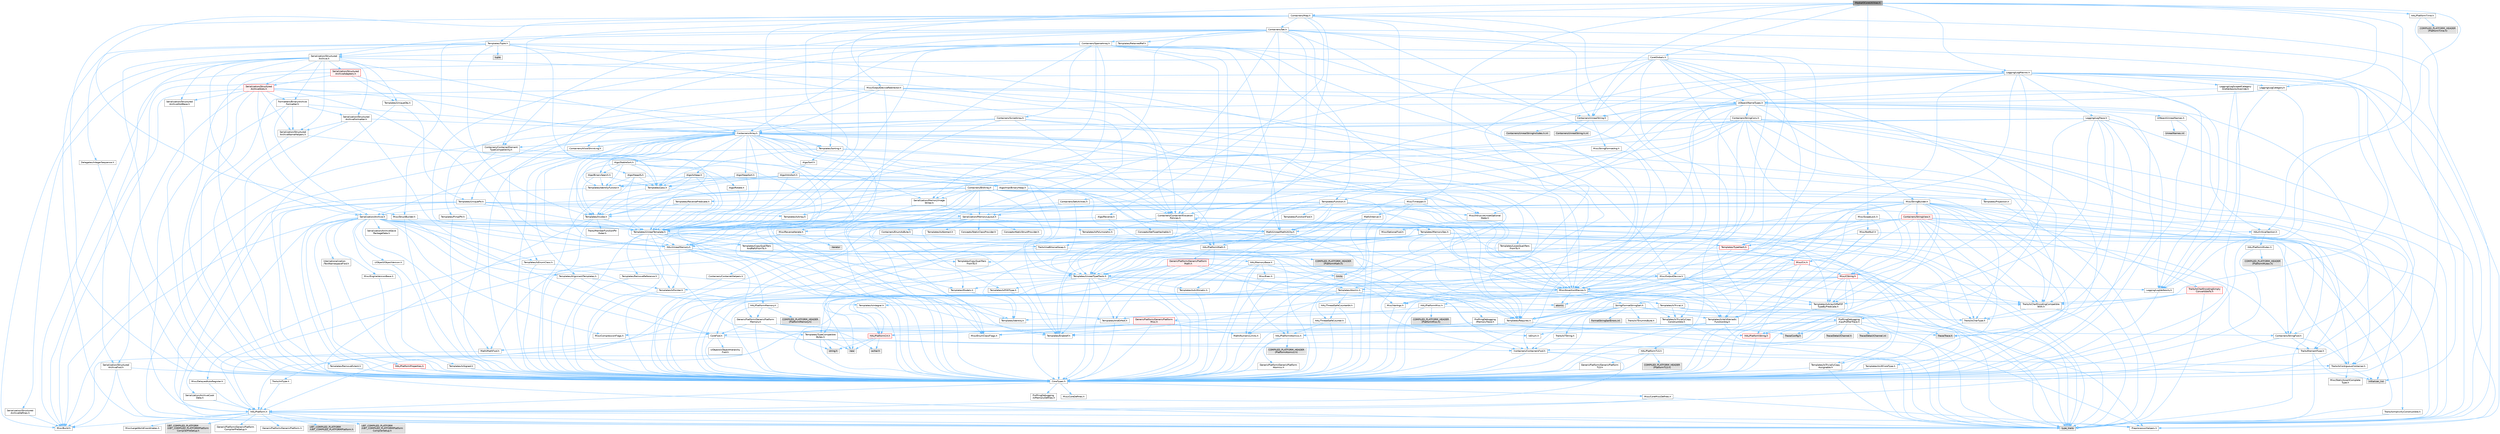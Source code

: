 digraph "MediaIOCoreUtilities.h"
{
 // INTERACTIVE_SVG=YES
 // LATEX_PDF_SIZE
  bgcolor="transparent";
  edge [fontname=Helvetica,fontsize=10,labelfontname=Helvetica,labelfontsize=10];
  node [fontname=Helvetica,fontsize=10,shape=box,height=0.2,width=0.4];
  Node1 [id="Node000001",label="MediaIOCoreUtilities.h",height=0.2,width=0.4,color="gray40", fillcolor="grey60", style="filled", fontcolor="black",tooltip=" "];
  Node1 -> Node2 [id="edge1_Node000001_Node000002",color="steelblue1",style="solid",tooltip=" "];
  Node2 [id="Node000002",label="CoreGlobals.h",height=0.2,width=0.4,color="grey40", fillcolor="white", style="filled",URL="$d5/d8c/CoreGlobals_8h.html",tooltip=" "];
  Node2 -> Node3 [id="edge2_Node000002_Node000003",color="steelblue1",style="solid",tooltip=" "];
  Node3 [id="Node000003",label="Containers/UnrealString.h",height=0.2,width=0.4,color="grey40", fillcolor="white", style="filled",URL="$d5/dba/UnrealString_8h.html",tooltip=" "];
  Node3 -> Node4 [id="edge3_Node000003_Node000004",color="steelblue1",style="solid",tooltip=" "];
  Node4 [id="Node000004",label="Containers/UnrealStringIncludes.h.inl",height=0.2,width=0.4,color="grey60", fillcolor="#E0E0E0", style="filled",tooltip=" "];
  Node3 -> Node5 [id="edge4_Node000003_Node000005",color="steelblue1",style="solid",tooltip=" "];
  Node5 [id="Node000005",label="Containers/UnrealString.h.inl",height=0.2,width=0.4,color="grey60", fillcolor="#E0E0E0", style="filled",tooltip=" "];
  Node3 -> Node6 [id="edge5_Node000003_Node000006",color="steelblue1",style="solid",tooltip=" "];
  Node6 [id="Node000006",label="Misc/StringFormatArg.h",height=0.2,width=0.4,color="grey40", fillcolor="white", style="filled",URL="$d2/d16/StringFormatArg_8h.html",tooltip=" "];
  Node6 -> Node7 [id="edge6_Node000006_Node000007",color="steelblue1",style="solid",tooltip=" "];
  Node7 [id="Node000007",label="Containers/ContainersFwd.h",height=0.2,width=0.4,color="grey40", fillcolor="white", style="filled",URL="$d4/d0a/ContainersFwd_8h.html",tooltip=" "];
  Node7 -> Node8 [id="edge7_Node000007_Node000008",color="steelblue1",style="solid",tooltip=" "];
  Node8 [id="Node000008",label="HAL/Platform.h",height=0.2,width=0.4,color="grey40", fillcolor="white", style="filled",URL="$d9/dd0/Platform_8h.html",tooltip=" "];
  Node8 -> Node9 [id="edge8_Node000008_Node000009",color="steelblue1",style="solid",tooltip=" "];
  Node9 [id="Node000009",label="Misc/Build.h",height=0.2,width=0.4,color="grey40", fillcolor="white", style="filled",URL="$d3/dbb/Build_8h.html",tooltip=" "];
  Node8 -> Node10 [id="edge9_Node000008_Node000010",color="steelblue1",style="solid",tooltip=" "];
  Node10 [id="Node000010",label="Misc/LargeWorldCoordinates.h",height=0.2,width=0.4,color="grey40", fillcolor="white", style="filled",URL="$d2/dcb/LargeWorldCoordinates_8h.html",tooltip=" "];
  Node8 -> Node11 [id="edge10_Node000008_Node000011",color="steelblue1",style="solid",tooltip=" "];
  Node11 [id="Node000011",label="type_traits",height=0.2,width=0.4,color="grey60", fillcolor="#E0E0E0", style="filled",tooltip=" "];
  Node8 -> Node12 [id="edge11_Node000008_Node000012",color="steelblue1",style="solid",tooltip=" "];
  Node12 [id="Node000012",label="PreprocessorHelpers.h",height=0.2,width=0.4,color="grey40", fillcolor="white", style="filled",URL="$db/ddb/PreprocessorHelpers_8h.html",tooltip=" "];
  Node8 -> Node13 [id="edge12_Node000008_Node000013",color="steelblue1",style="solid",tooltip=" "];
  Node13 [id="Node000013",label="UBT_COMPILED_PLATFORM\l/UBT_COMPILED_PLATFORMPlatform\lCompilerPreSetup.h",height=0.2,width=0.4,color="grey60", fillcolor="#E0E0E0", style="filled",tooltip=" "];
  Node8 -> Node14 [id="edge13_Node000008_Node000014",color="steelblue1",style="solid",tooltip=" "];
  Node14 [id="Node000014",label="GenericPlatform/GenericPlatform\lCompilerPreSetup.h",height=0.2,width=0.4,color="grey40", fillcolor="white", style="filled",URL="$d9/dc8/GenericPlatformCompilerPreSetup_8h.html",tooltip=" "];
  Node8 -> Node15 [id="edge14_Node000008_Node000015",color="steelblue1",style="solid",tooltip=" "];
  Node15 [id="Node000015",label="GenericPlatform/GenericPlatform.h",height=0.2,width=0.4,color="grey40", fillcolor="white", style="filled",URL="$d6/d84/GenericPlatform_8h.html",tooltip=" "];
  Node8 -> Node16 [id="edge15_Node000008_Node000016",color="steelblue1",style="solid",tooltip=" "];
  Node16 [id="Node000016",label="UBT_COMPILED_PLATFORM\l/UBT_COMPILED_PLATFORMPlatform.h",height=0.2,width=0.4,color="grey60", fillcolor="#E0E0E0", style="filled",tooltip=" "];
  Node8 -> Node17 [id="edge16_Node000008_Node000017",color="steelblue1",style="solid",tooltip=" "];
  Node17 [id="Node000017",label="UBT_COMPILED_PLATFORM\l/UBT_COMPILED_PLATFORMPlatform\lCompilerSetup.h",height=0.2,width=0.4,color="grey60", fillcolor="#E0E0E0", style="filled",tooltip=" "];
  Node7 -> Node18 [id="edge17_Node000007_Node000018",color="steelblue1",style="solid",tooltip=" "];
  Node18 [id="Node000018",label="CoreTypes.h",height=0.2,width=0.4,color="grey40", fillcolor="white", style="filled",URL="$dc/dec/CoreTypes_8h.html",tooltip=" "];
  Node18 -> Node8 [id="edge18_Node000018_Node000008",color="steelblue1",style="solid",tooltip=" "];
  Node18 -> Node19 [id="edge19_Node000018_Node000019",color="steelblue1",style="solid",tooltip=" "];
  Node19 [id="Node000019",label="ProfilingDebugging\l/UMemoryDefines.h",height=0.2,width=0.4,color="grey40", fillcolor="white", style="filled",URL="$d2/da2/UMemoryDefines_8h.html",tooltip=" "];
  Node18 -> Node20 [id="edge20_Node000018_Node000020",color="steelblue1",style="solid",tooltip=" "];
  Node20 [id="Node000020",label="Misc/CoreMiscDefines.h",height=0.2,width=0.4,color="grey40", fillcolor="white", style="filled",URL="$da/d38/CoreMiscDefines_8h.html",tooltip=" "];
  Node20 -> Node8 [id="edge21_Node000020_Node000008",color="steelblue1",style="solid",tooltip=" "];
  Node20 -> Node12 [id="edge22_Node000020_Node000012",color="steelblue1",style="solid",tooltip=" "];
  Node18 -> Node21 [id="edge23_Node000018_Node000021",color="steelblue1",style="solid",tooltip=" "];
  Node21 [id="Node000021",label="Misc/CoreDefines.h",height=0.2,width=0.4,color="grey40", fillcolor="white", style="filled",URL="$d3/dd2/CoreDefines_8h.html",tooltip=" "];
  Node7 -> Node22 [id="edge24_Node000007_Node000022",color="steelblue1",style="solid",tooltip=" "];
  Node22 [id="Node000022",label="Traits/IsContiguousContainer.h",height=0.2,width=0.4,color="grey40", fillcolor="white", style="filled",URL="$d5/d3c/IsContiguousContainer_8h.html",tooltip=" "];
  Node22 -> Node18 [id="edge25_Node000022_Node000018",color="steelblue1",style="solid",tooltip=" "];
  Node22 -> Node23 [id="edge26_Node000022_Node000023",color="steelblue1",style="solid",tooltip=" "];
  Node23 [id="Node000023",label="Misc/StaticAssertComplete\lType.h",height=0.2,width=0.4,color="grey40", fillcolor="white", style="filled",URL="$d5/d4e/StaticAssertCompleteType_8h.html",tooltip=" "];
  Node22 -> Node24 [id="edge27_Node000022_Node000024",color="steelblue1",style="solid",tooltip=" "];
  Node24 [id="Node000024",label="initializer_list",height=0.2,width=0.4,color="grey60", fillcolor="#E0E0E0", style="filled",tooltip=" "];
  Node2 -> Node18 [id="edge28_Node000002_Node000018",color="steelblue1",style="solid",tooltip=" "];
  Node2 -> Node25 [id="edge29_Node000002_Node000025",color="steelblue1",style="solid",tooltip=" "];
  Node25 [id="Node000025",label="HAL/PlatformTLS.h",height=0.2,width=0.4,color="grey40", fillcolor="white", style="filled",URL="$d0/def/PlatformTLS_8h.html",tooltip=" "];
  Node25 -> Node18 [id="edge30_Node000025_Node000018",color="steelblue1",style="solid",tooltip=" "];
  Node25 -> Node26 [id="edge31_Node000025_Node000026",color="steelblue1",style="solid",tooltip=" "];
  Node26 [id="Node000026",label="GenericPlatform/GenericPlatform\lTLS.h",height=0.2,width=0.4,color="grey40", fillcolor="white", style="filled",URL="$d3/d3c/GenericPlatformTLS_8h.html",tooltip=" "];
  Node26 -> Node18 [id="edge32_Node000026_Node000018",color="steelblue1",style="solid",tooltip=" "];
  Node25 -> Node27 [id="edge33_Node000025_Node000027",color="steelblue1",style="solid",tooltip=" "];
  Node27 [id="Node000027",label="COMPILED_PLATFORM_HEADER\l(PlatformTLS.h)",height=0.2,width=0.4,color="grey60", fillcolor="#E0E0E0", style="filled",tooltip=" "];
  Node2 -> Node28 [id="edge34_Node000002_Node000028",color="steelblue1",style="solid",tooltip=" "];
  Node28 [id="Node000028",label="Logging/LogMacros.h",height=0.2,width=0.4,color="grey40", fillcolor="white", style="filled",URL="$d0/d16/LogMacros_8h.html",tooltip=" "];
  Node28 -> Node3 [id="edge35_Node000028_Node000003",color="steelblue1",style="solid",tooltip=" "];
  Node28 -> Node18 [id="edge36_Node000028_Node000018",color="steelblue1",style="solid",tooltip=" "];
  Node28 -> Node12 [id="edge37_Node000028_Node000012",color="steelblue1",style="solid",tooltip=" "];
  Node28 -> Node29 [id="edge38_Node000028_Node000029",color="steelblue1",style="solid",tooltip=" "];
  Node29 [id="Node000029",label="Logging/LogCategory.h",height=0.2,width=0.4,color="grey40", fillcolor="white", style="filled",URL="$d9/d36/LogCategory_8h.html",tooltip=" "];
  Node29 -> Node18 [id="edge39_Node000029_Node000018",color="steelblue1",style="solid",tooltip=" "];
  Node29 -> Node30 [id="edge40_Node000029_Node000030",color="steelblue1",style="solid",tooltip=" "];
  Node30 [id="Node000030",label="Logging/LogVerbosity.h",height=0.2,width=0.4,color="grey40", fillcolor="white", style="filled",URL="$d2/d8f/LogVerbosity_8h.html",tooltip=" "];
  Node30 -> Node18 [id="edge41_Node000030_Node000018",color="steelblue1",style="solid",tooltip=" "];
  Node29 -> Node31 [id="edge42_Node000029_Node000031",color="steelblue1",style="solid",tooltip=" "];
  Node31 [id="Node000031",label="UObject/NameTypes.h",height=0.2,width=0.4,color="grey40", fillcolor="white", style="filled",URL="$d6/d35/NameTypes_8h.html",tooltip=" "];
  Node31 -> Node18 [id="edge43_Node000031_Node000018",color="steelblue1",style="solid",tooltip=" "];
  Node31 -> Node32 [id="edge44_Node000031_Node000032",color="steelblue1",style="solid",tooltip=" "];
  Node32 [id="Node000032",label="Misc/AssertionMacros.h",height=0.2,width=0.4,color="grey40", fillcolor="white", style="filled",URL="$d0/dfa/AssertionMacros_8h.html",tooltip=" "];
  Node32 -> Node18 [id="edge45_Node000032_Node000018",color="steelblue1",style="solid",tooltip=" "];
  Node32 -> Node8 [id="edge46_Node000032_Node000008",color="steelblue1",style="solid",tooltip=" "];
  Node32 -> Node33 [id="edge47_Node000032_Node000033",color="steelblue1",style="solid",tooltip=" "];
  Node33 [id="Node000033",label="HAL/PlatformMisc.h",height=0.2,width=0.4,color="grey40", fillcolor="white", style="filled",URL="$d0/df5/PlatformMisc_8h.html",tooltip=" "];
  Node33 -> Node18 [id="edge48_Node000033_Node000018",color="steelblue1",style="solid",tooltip=" "];
  Node33 -> Node34 [id="edge49_Node000033_Node000034",color="steelblue1",style="solid",tooltip=" "];
  Node34 [id="Node000034",label="GenericPlatform/GenericPlatform\lMisc.h",height=0.2,width=0.4,color="red", fillcolor="#FFF0F0", style="filled",URL="$db/d9a/GenericPlatformMisc_8h.html",tooltip=" "];
  Node34 -> Node35 [id="edge50_Node000034_Node000035",color="steelblue1",style="solid",tooltip=" "];
  Node35 [id="Node000035",label="Containers/StringFwd.h",height=0.2,width=0.4,color="grey40", fillcolor="white", style="filled",URL="$df/d37/StringFwd_8h.html",tooltip=" "];
  Node35 -> Node18 [id="edge51_Node000035_Node000018",color="steelblue1",style="solid",tooltip=" "];
  Node35 -> Node36 [id="edge52_Node000035_Node000036",color="steelblue1",style="solid",tooltip=" "];
  Node36 [id="Node000036",label="Traits/ElementType.h",height=0.2,width=0.4,color="grey40", fillcolor="white", style="filled",URL="$d5/d4f/ElementType_8h.html",tooltip=" "];
  Node36 -> Node8 [id="edge53_Node000036_Node000008",color="steelblue1",style="solid",tooltip=" "];
  Node36 -> Node24 [id="edge54_Node000036_Node000024",color="steelblue1",style="solid",tooltip=" "];
  Node36 -> Node11 [id="edge55_Node000036_Node000011",color="steelblue1",style="solid",tooltip=" "];
  Node35 -> Node22 [id="edge56_Node000035_Node000022",color="steelblue1",style="solid",tooltip=" "];
  Node34 -> Node37 [id="edge57_Node000034_Node000037",color="steelblue1",style="solid",tooltip=" "];
  Node37 [id="Node000037",label="CoreFwd.h",height=0.2,width=0.4,color="grey40", fillcolor="white", style="filled",URL="$d1/d1e/CoreFwd_8h.html",tooltip=" "];
  Node37 -> Node18 [id="edge58_Node000037_Node000018",color="steelblue1",style="solid",tooltip=" "];
  Node37 -> Node7 [id="edge59_Node000037_Node000007",color="steelblue1",style="solid",tooltip=" "];
  Node37 -> Node38 [id="edge60_Node000037_Node000038",color="steelblue1",style="solid",tooltip=" "];
  Node38 [id="Node000038",label="Math/MathFwd.h",height=0.2,width=0.4,color="grey40", fillcolor="white", style="filled",URL="$d2/d10/MathFwd_8h.html",tooltip=" "];
  Node38 -> Node8 [id="edge61_Node000038_Node000008",color="steelblue1",style="solid",tooltip=" "];
  Node37 -> Node39 [id="edge62_Node000037_Node000039",color="steelblue1",style="solid",tooltip=" "];
  Node39 [id="Node000039",label="UObject/UObjectHierarchy\lFwd.h",height=0.2,width=0.4,color="grey40", fillcolor="white", style="filled",URL="$d3/d13/UObjectHierarchyFwd_8h.html",tooltip=" "];
  Node34 -> Node18 [id="edge63_Node000034_Node000018",color="steelblue1",style="solid",tooltip=" "];
  Node34 -> Node41 [id="edge64_Node000034_Node000041",color="steelblue1",style="solid",tooltip=" "];
  Node41 [id="Node000041",label="HAL/PlatformCrt.h",height=0.2,width=0.4,color="red", fillcolor="#FFF0F0", style="filled",URL="$d8/d75/PlatformCrt_8h.html",tooltip=" "];
  Node41 -> Node42 [id="edge65_Node000041_Node000042",color="steelblue1",style="solid",tooltip=" "];
  Node42 [id="Node000042",label="new",height=0.2,width=0.4,color="grey60", fillcolor="#E0E0E0", style="filled",tooltip=" "];
  Node41 -> Node43 [id="edge66_Node000041_Node000043",color="steelblue1",style="solid",tooltip=" "];
  Node43 [id="Node000043",label="wchar.h",height=0.2,width=0.4,color="grey60", fillcolor="#E0E0E0", style="filled",tooltip=" "];
  Node41 -> Node50 [id="edge67_Node000041_Node000050",color="steelblue1",style="solid",tooltip=" "];
  Node50 [id="Node000050",label="string.h",height=0.2,width=0.4,color="grey60", fillcolor="#E0E0E0", style="filled",tooltip=" "];
  Node34 -> Node51 [id="edge68_Node000034_Node000051",color="steelblue1",style="solid",tooltip=" "];
  Node51 [id="Node000051",label="Math/NumericLimits.h",height=0.2,width=0.4,color="grey40", fillcolor="white", style="filled",URL="$df/d1b/NumericLimits_8h.html",tooltip=" "];
  Node51 -> Node18 [id="edge69_Node000051_Node000018",color="steelblue1",style="solid",tooltip=" "];
  Node34 -> Node52 [id="edge70_Node000034_Node000052",color="steelblue1",style="solid",tooltip=" "];
  Node52 [id="Node000052",label="Misc/CompressionFlags.h",height=0.2,width=0.4,color="grey40", fillcolor="white", style="filled",URL="$d9/d76/CompressionFlags_8h.html",tooltip=" "];
  Node34 -> Node53 [id="edge71_Node000034_Node000053",color="steelblue1",style="solid",tooltip=" "];
  Node53 [id="Node000053",label="Misc/EnumClassFlags.h",height=0.2,width=0.4,color="grey40", fillcolor="white", style="filled",URL="$d8/de7/EnumClassFlags_8h.html",tooltip=" "];
  Node33 -> Node56 [id="edge72_Node000033_Node000056",color="steelblue1",style="solid",tooltip=" "];
  Node56 [id="Node000056",label="COMPILED_PLATFORM_HEADER\l(PlatformMisc.h)",height=0.2,width=0.4,color="grey60", fillcolor="#E0E0E0", style="filled",tooltip=" "];
  Node33 -> Node57 [id="edge73_Node000033_Node000057",color="steelblue1",style="solid",tooltip=" "];
  Node57 [id="Node000057",label="ProfilingDebugging\l/CpuProfilerTrace.h",height=0.2,width=0.4,color="grey40", fillcolor="white", style="filled",URL="$da/dcb/CpuProfilerTrace_8h.html",tooltip=" "];
  Node57 -> Node18 [id="edge74_Node000057_Node000018",color="steelblue1",style="solid",tooltip=" "];
  Node57 -> Node7 [id="edge75_Node000057_Node000007",color="steelblue1",style="solid",tooltip=" "];
  Node57 -> Node58 [id="edge76_Node000057_Node000058",color="steelblue1",style="solid",tooltip=" "];
  Node58 [id="Node000058",label="HAL/PlatformAtomics.h",height=0.2,width=0.4,color="grey40", fillcolor="white", style="filled",URL="$d3/d36/PlatformAtomics_8h.html",tooltip=" "];
  Node58 -> Node18 [id="edge77_Node000058_Node000018",color="steelblue1",style="solid",tooltip=" "];
  Node58 -> Node59 [id="edge78_Node000058_Node000059",color="steelblue1",style="solid",tooltip=" "];
  Node59 [id="Node000059",label="GenericPlatform/GenericPlatform\lAtomics.h",height=0.2,width=0.4,color="grey40", fillcolor="white", style="filled",URL="$da/d72/GenericPlatformAtomics_8h.html",tooltip=" "];
  Node59 -> Node18 [id="edge79_Node000059_Node000018",color="steelblue1",style="solid",tooltip=" "];
  Node58 -> Node60 [id="edge80_Node000058_Node000060",color="steelblue1",style="solid",tooltip=" "];
  Node60 [id="Node000060",label="COMPILED_PLATFORM_HEADER\l(PlatformAtomics.h)",height=0.2,width=0.4,color="grey60", fillcolor="#E0E0E0", style="filled",tooltip=" "];
  Node57 -> Node12 [id="edge81_Node000057_Node000012",color="steelblue1",style="solid",tooltip=" "];
  Node57 -> Node9 [id="edge82_Node000057_Node000009",color="steelblue1",style="solid",tooltip=" "];
  Node57 -> Node61 [id="edge83_Node000057_Node000061",color="steelblue1",style="solid",tooltip=" "];
  Node61 [id="Node000061",label="Trace/Config.h",height=0.2,width=0.4,color="grey60", fillcolor="#E0E0E0", style="filled",tooltip=" "];
  Node57 -> Node62 [id="edge84_Node000057_Node000062",color="steelblue1",style="solid",tooltip=" "];
  Node62 [id="Node000062",label="Trace/Detail/Channel.h",height=0.2,width=0.4,color="grey60", fillcolor="#E0E0E0", style="filled",tooltip=" "];
  Node57 -> Node63 [id="edge85_Node000057_Node000063",color="steelblue1",style="solid",tooltip=" "];
  Node63 [id="Node000063",label="Trace/Detail/Channel.inl",height=0.2,width=0.4,color="grey60", fillcolor="#E0E0E0", style="filled",tooltip=" "];
  Node57 -> Node64 [id="edge86_Node000057_Node000064",color="steelblue1",style="solid",tooltip=" "];
  Node64 [id="Node000064",label="Trace/Trace.h",height=0.2,width=0.4,color="grey60", fillcolor="#E0E0E0", style="filled",tooltip=" "];
  Node32 -> Node12 [id="edge87_Node000032_Node000012",color="steelblue1",style="solid",tooltip=" "];
  Node32 -> Node65 [id="edge88_Node000032_Node000065",color="steelblue1",style="solid",tooltip=" "];
  Node65 [id="Node000065",label="Templates/EnableIf.h",height=0.2,width=0.4,color="grey40", fillcolor="white", style="filled",URL="$d7/d60/EnableIf_8h.html",tooltip=" "];
  Node65 -> Node18 [id="edge89_Node000065_Node000018",color="steelblue1",style="solid",tooltip=" "];
  Node32 -> Node66 [id="edge90_Node000032_Node000066",color="steelblue1",style="solid",tooltip=" "];
  Node66 [id="Node000066",label="Templates/IsArrayOrRefOf\lTypeByPredicate.h",height=0.2,width=0.4,color="grey40", fillcolor="white", style="filled",URL="$d6/da1/IsArrayOrRefOfTypeByPredicate_8h.html",tooltip=" "];
  Node66 -> Node18 [id="edge91_Node000066_Node000018",color="steelblue1",style="solid",tooltip=" "];
  Node32 -> Node67 [id="edge92_Node000032_Node000067",color="steelblue1",style="solid",tooltip=" "];
  Node67 [id="Node000067",label="Templates/IsValidVariadic\lFunctionArg.h",height=0.2,width=0.4,color="grey40", fillcolor="white", style="filled",URL="$d0/dc8/IsValidVariadicFunctionArg_8h.html",tooltip=" "];
  Node67 -> Node18 [id="edge93_Node000067_Node000018",color="steelblue1",style="solid",tooltip=" "];
  Node67 -> Node68 [id="edge94_Node000067_Node000068",color="steelblue1",style="solid",tooltip=" "];
  Node68 [id="Node000068",label="IsEnum.h",height=0.2,width=0.4,color="grey40", fillcolor="white", style="filled",URL="$d4/de5/IsEnum_8h.html",tooltip=" "];
  Node67 -> Node11 [id="edge95_Node000067_Node000011",color="steelblue1",style="solid",tooltip=" "];
  Node32 -> Node69 [id="edge96_Node000032_Node000069",color="steelblue1",style="solid",tooltip=" "];
  Node69 [id="Node000069",label="Traits/IsCharEncodingCompatible\lWith.h",height=0.2,width=0.4,color="grey40", fillcolor="white", style="filled",URL="$df/dd1/IsCharEncodingCompatibleWith_8h.html",tooltip=" "];
  Node69 -> Node11 [id="edge97_Node000069_Node000011",color="steelblue1",style="solid",tooltip=" "];
  Node69 -> Node70 [id="edge98_Node000069_Node000070",color="steelblue1",style="solid",tooltip=" "];
  Node70 [id="Node000070",label="Traits/IsCharType.h",height=0.2,width=0.4,color="grey40", fillcolor="white", style="filled",URL="$db/d51/IsCharType_8h.html",tooltip=" "];
  Node70 -> Node18 [id="edge99_Node000070_Node000018",color="steelblue1",style="solid",tooltip=" "];
  Node32 -> Node71 [id="edge100_Node000032_Node000071",color="steelblue1",style="solid",tooltip=" "];
  Node71 [id="Node000071",label="Misc/VarArgs.h",height=0.2,width=0.4,color="grey40", fillcolor="white", style="filled",URL="$d5/d6f/VarArgs_8h.html",tooltip=" "];
  Node71 -> Node18 [id="edge101_Node000071_Node000018",color="steelblue1",style="solid",tooltip=" "];
  Node32 -> Node72 [id="edge102_Node000032_Node000072",color="steelblue1",style="solid",tooltip=" "];
  Node72 [id="Node000072",label="String/FormatStringSan.h",height=0.2,width=0.4,color="grey40", fillcolor="white", style="filled",URL="$d3/d8b/FormatStringSan_8h.html",tooltip=" "];
  Node72 -> Node11 [id="edge103_Node000072_Node000011",color="steelblue1",style="solid",tooltip=" "];
  Node72 -> Node18 [id="edge104_Node000072_Node000018",color="steelblue1",style="solid",tooltip=" "];
  Node72 -> Node73 [id="edge105_Node000072_Node000073",color="steelblue1",style="solid",tooltip=" "];
  Node73 [id="Node000073",label="Templates/Requires.h",height=0.2,width=0.4,color="grey40", fillcolor="white", style="filled",URL="$dc/d96/Requires_8h.html",tooltip=" "];
  Node73 -> Node65 [id="edge106_Node000073_Node000065",color="steelblue1",style="solid",tooltip=" "];
  Node73 -> Node11 [id="edge107_Node000073_Node000011",color="steelblue1",style="solid",tooltip=" "];
  Node72 -> Node74 [id="edge108_Node000072_Node000074",color="steelblue1",style="solid",tooltip=" "];
  Node74 [id="Node000074",label="Templates/Identity.h",height=0.2,width=0.4,color="grey40", fillcolor="white", style="filled",URL="$d0/dd5/Identity_8h.html",tooltip=" "];
  Node72 -> Node67 [id="edge109_Node000072_Node000067",color="steelblue1",style="solid",tooltip=" "];
  Node72 -> Node70 [id="edge110_Node000072_Node000070",color="steelblue1",style="solid",tooltip=" "];
  Node72 -> Node75 [id="edge111_Node000072_Node000075",color="steelblue1",style="solid",tooltip=" "];
  Node75 [id="Node000075",label="Traits/IsTEnumAsByte.h",height=0.2,width=0.4,color="grey40", fillcolor="white", style="filled",URL="$d1/de6/IsTEnumAsByte_8h.html",tooltip=" "];
  Node72 -> Node76 [id="edge112_Node000072_Node000076",color="steelblue1",style="solid",tooltip=" "];
  Node76 [id="Node000076",label="Traits/IsTString.h",height=0.2,width=0.4,color="grey40", fillcolor="white", style="filled",URL="$d0/df8/IsTString_8h.html",tooltip=" "];
  Node76 -> Node7 [id="edge113_Node000076_Node000007",color="steelblue1",style="solid",tooltip=" "];
  Node72 -> Node7 [id="edge114_Node000072_Node000007",color="steelblue1",style="solid",tooltip=" "];
  Node72 -> Node77 [id="edge115_Node000072_Node000077",color="steelblue1",style="solid",tooltip=" "];
  Node77 [id="Node000077",label="FormatStringSanErrors.inl",height=0.2,width=0.4,color="grey60", fillcolor="#E0E0E0", style="filled",tooltip=" "];
  Node32 -> Node78 [id="edge116_Node000032_Node000078",color="steelblue1",style="solid",tooltip=" "];
  Node78 [id="Node000078",label="atomic",height=0.2,width=0.4,color="grey60", fillcolor="#E0E0E0", style="filled",tooltip=" "];
  Node31 -> Node79 [id="edge117_Node000031_Node000079",color="steelblue1",style="solid",tooltip=" "];
  Node79 [id="Node000079",label="HAL/UnrealMemory.h",height=0.2,width=0.4,color="grey40", fillcolor="white", style="filled",URL="$d9/d96/UnrealMemory_8h.html",tooltip=" "];
  Node79 -> Node18 [id="edge118_Node000079_Node000018",color="steelblue1",style="solid",tooltip=" "];
  Node79 -> Node80 [id="edge119_Node000079_Node000080",color="steelblue1",style="solid",tooltip=" "];
  Node80 [id="Node000080",label="GenericPlatform/GenericPlatform\lMemory.h",height=0.2,width=0.4,color="grey40", fillcolor="white", style="filled",URL="$dd/d22/GenericPlatformMemory_8h.html",tooltip=" "];
  Node80 -> Node37 [id="edge120_Node000080_Node000037",color="steelblue1",style="solid",tooltip=" "];
  Node80 -> Node18 [id="edge121_Node000080_Node000018",color="steelblue1",style="solid",tooltip=" "];
  Node80 -> Node81 [id="edge122_Node000080_Node000081",color="steelblue1",style="solid",tooltip=" "];
  Node81 [id="Node000081",label="HAL/PlatformString.h",height=0.2,width=0.4,color="red", fillcolor="#FFF0F0", style="filled",URL="$db/db5/PlatformString_8h.html",tooltip=" "];
  Node81 -> Node18 [id="edge123_Node000081_Node000018",color="steelblue1",style="solid",tooltip=" "];
  Node80 -> Node50 [id="edge124_Node000080_Node000050",color="steelblue1",style="solid",tooltip=" "];
  Node80 -> Node43 [id="edge125_Node000080_Node000043",color="steelblue1",style="solid",tooltip=" "];
  Node79 -> Node83 [id="edge126_Node000079_Node000083",color="steelblue1",style="solid",tooltip=" "];
  Node83 [id="Node000083",label="HAL/MemoryBase.h",height=0.2,width=0.4,color="grey40", fillcolor="white", style="filled",URL="$d6/d9f/MemoryBase_8h.html",tooltip=" "];
  Node83 -> Node18 [id="edge127_Node000083_Node000018",color="steelblue1",style="solid",tooltip=" "];
  Node83 -> Node58 [id="edge128_Node000083_Node000058",color="steelblue1",style="solid",tooltip=" "];
  Node83 -> Node41 [id="edge129_Node000083_Node000041",color="steelblue1",style="solid",tooltip=" "];
  Node83 -> Node84 [id="edge130_Node000083_Node000084",color="steelblue1",style="solid",tooltip=" "];
  Node84 [id="Node000084",label="Misc/Exec.h",height=0.2,width=0.4,color="grey40", fillcolor="white", style="filled",URL="$de/ddb/Exec_8h.html",tooltip=" "];
  Node84 -> Node18 [id="edge131_Node000084_Node000018",color="steelblue1",style="solid",tooltip=" "];
  Node84 -> Node32 [id="edge132_Node000084_Node000032",color="steelblue1",style="solid",tooltip=" "];
  Node83 -> Node85 [id="edge133_Node000083_Node000085",color="steelblue1",style="solid",tooltip=" "];
  Node85 [id="Node000085",label="Misc/OutputDevice.h",height=0.2,width=0.4,color="grey40", fillcolor="white", style="filled",URL="$d7/d32/OutputDevice_8h.html",tooltip=" "];
  Node85 -> Node37 [id="edge134_Node000085_Node000037",color="steelblue1",style="solid",tooltip=" "];
  Node85 -> Node18 [id="edge135_Node000085_Node000018",color="steelblue1",style="solid",tooltip=" "];
  Node85 -> Node30 [id="edge136_Node000085_Node000030",color="steelblue1",style="solid",tooltip=" "];
  Node85 -> Node71 [id="edge137_Node000085_Node000071",color="steelblue1",style="solid",tooltip=" "];
  Node85 -> Node66 [id="edge138_Node000085_Node000066",color="steelblue1",style="solid",tooltip=" "];
  Node85 -> Node67 [id="edge139_Node000085_Node000067",color="steelblue1",style="solid",tooltip=" "];
  Node85 -> Node69 [id="edge140_Node000085_Node000069",color="steelblue1",style="solid",tooltip=" "];
  Node83 -> Node86 [id="edge141_Node000083_Node000086",color="steelblue1",style="solid",tooltip=" "];
  Node86 [id="Node000086",label="Templates/Atomic.h",height=0.2,width=0.4,color="grey40", fillcolor="white", style="filled",URL="$d3/d91/Atomic_8h.html",tooltip=" "];
  Node86 -> Node87 [id="edge142_Node000086_Node000087",color="steelblue1",style="solid",tooltip=" "];
  Node87 [id="Node000087",label="HAL/ThreadSafeCounter.h",height=0.2,width=0.4,color="grey40", fillcolor="white", style="filled",URL="$dc/dc9/ThreadSafeCounter_8h.html",tooltip=" "];
  Node87 -> Node18 [id="edge143_Node000087_Node000018",color="steelblue1",style="solid",tooltip=" "];
  Node87 -> Node58 [id="edge144_Node000087_Node000058",color="steelblue1",style="solid",tooltip=" "];
  Node86 -> Node88 [id="edge145_Node000086_Node000088",color="steelblue1",style="solid",tooltip=" "];
  Node88 [id="Node000088",label="HAL/ThreadSafeCounter64.h",height=0.2,width=0.4,color="grey40", fillcolor="white", style="filled",URL="$d0/d12/ThreadSafeCounter64_8h.html",tooltip=" "];
  Node88 -> Node18 [id="edge146_Node000088_Node000018",color="steelblue1",style="solid",tooltip=" "];
  Node88 -> Node87 [id="edge147_Node000088_Node000087",color="steelblue1",style="solid",tooltip=" "];
  Node86 -> Node89 [id="edge148_Node000086_Node000089",color="steelblue1",style="solid",tooltip=" "];
  Node89 [id="Node000089",label="Templates/IsIntegral.h",height=0.2,width=0.4,color="grey40", fillcolor="white", style="filled",URL="$da/d64/IsIntegral_8h.html",tooltip=" "];
  Node89 -> Node18 [id="edge149_Node000089_Node000018",color="steelblue1",style="solid",tooltip=" "];
  Node86 -> Node90 [id="edge150_Node000086_Node000090",color="steelblue1",style="solid",tooltip=" "];
  Node90 [id="Node000090",label="Templates/IsTrivial.h",height=0.2,width=0.4,color="grey40", fillcolor="white", style="filled",URL="$da/d4c/IsTrivial_8h.html",tooltip=" "];
  Node90 -> Node91 [id="edge151_Node000090_Node000091",color="steelblue1",style="solid",tooltip=" "];
  Node91 [id="Node000091",label="Templates/AndOrNot.h",height=0.2,width=0.4,color="grey40", fillcolor="white", style="filled",URL="$db/d0a/AndOrNot_8h.html",tooltip=" "];
  Node91 -> Node18 [id="edge152_Node000091_Node000018",color="steelblue1",style="solid",tooltip=" "];
  Node90 -> Node92 [id="edge153_Node000090_Node000092",color="steelblue1",style="solid",tooltip=" "];
  Node92 [id="Node000092",label="Templates/IsTriviallyCopy\lConstructible.h",height=0.2,width=0.4,color="grey40", fillcolor="white", style="filled",URL="$d3/d78/IsTriviallyCopyConstructible_8h.html",tooltip=" "];
  Node92 -> Node18 [id="edge154_Node000092_Node000018",color="steelblue1",style="solid",tooltip=" "];
  Node92 -> Node11 [id="edge155_Node000092_Node000011",color="steelblue1",style="solid",tooltip=" "];
  Node90 -> Node93 [id="edge156_Node000090_Node000093",color="steelblue1",style="solid",tooltip=" "];
  Node93 [id="Node000093",label="Templates/IsTriviallyCopy\lAssignable.h",height=0.2,width=0.4,color="grey40", fillcolor="white", style="filled",URL="$d2/df2/IsTriviallyCopyAssignable_8h.html",tooltip=" "];
  Node93 -> Node18 [id="edge157_Node000093_Node000018",color="steelblue1",style="solid",tooltip=" "];
  Node93 -> Node11 [id="edge158_Node000093_Node000011",color="steelblue1",style="solid",tooltip=" "];
  Node90 -> Node11 [id="edge159_Node000090_Node000011",color="steelblue1",style="solid",tooltip=" "];
  Node86 -> Node94 [id="edge160_Node000086_Node000094",color="steelblue1",style="solid",tooltip=" "];
  Node94 [id="Node000094",label="Traits/IntType.h",height=0.2,width=0.4,color="grey40", fillcolor="white", style="filled",URL="$d7/deb/IntType_8h.html",tooltip=" "];
  Node94 -> Node8 [id="edge161_Node000094_Node000008",color="steelblue1",style="solid",tooltip=" "];
  Node86 -> Node78 [id="edge162_Node000086_Node000078",color="steelblue1",style="solid",tooltip=" "];
  Node79 -> Node95 [id="edge163_Node000079_Node000095",color="steelblue1",style="solid",tooltip=" "];
  Node95 [id="Node000095",label="HAL/PlatformMemory.h",height=0.2,width=0.4,color="grey40", fillcolor="white", style="filled",URL="$de/d68/PlatformMemory_8h.html",tooltip=" "];
  Node95 -> Node18 [id="edge164_Node000095_Node000018",color="steelblue1",style="solid",tooltip=" "];
  Node95 -> Node80 [id="edge165_Node000095_Node000080",color="steelblue1",style="solid",tooltip=" "];
  Node95 -> Node96 [id="edge166_Node000095_Node000096",color="steelblue1",style="solid",tooltip=" "];
  Node96 [id="Node000096",label="COMPILED_PLATFORM_HEADER\l(PlatformMemory.h)",height=0.2,width=0.4,color="grey60", fillcolor="#E0E0E0", style="filled",tooltip=" "];
  Node79 -> Node97 [id="edge167_Node000079_Node000097",color="steelblue1",style="solid",tooltip=" "];
  Node97 [id="Node000097",label="ProfilingDebugging\l/MemoryTrace.h",height=0.2,width=0.4,color="grey40", fillcolor="white", style="filled",URL="$da/dd7/MemoryTrace_8h.html",tooltip=" "];
  Node97 -> Node8 [id="edge168_Node000097_Node000008",color="steelblue1",style="solid",tooltip=" "];
  Node97 -> Node53 [id="edge169_Node000097_Node000053",color="steelblue1",style="solid",tooltip=" "];
  Node97 -> Node61 [id="edge170_Node000097_Node000061",color="steelblue1",style="solid",tooltip=" "];
  Node97 -> Node64 [id="edge171_Node000097_Node000064",color="steelblue1",style="solid",tooltip=" "];
  Node79 -> Node98 [id="edge172_Node000079_Node000098",color="steelblue1",style="solid",tooltip=" "];
  Node98 [id="Node000098",label="Templates/IsPointer.h",height=0.2,width=0.4,color="grey40", fillcolor="white", style="filled",URL="$d7/d05/IsPointer_8h.html",tooltip=" "];
  Node98 -> Node18 [id="edge173_Node000098_Node000018",color="steelblue1",style="solid",tooltip=" "];
  Node31 -> Node99 [id="edge174_Node000031_Node000099",color="steelblue1",style="solid",tooltip=" "];
  Node99 [id="Node000099",label="Templates/UnrealTypeTraits.h",height=0.2,width=0.4,color="grey40", fillcolor="white", style="filled",URL="$d2/d2d/UnrealTypeTraits_8h.html",tooltip=" "];
  Node99 -> Node18 [id="edge175_Node000099_Node000018",color="steelblue1",style="solid",tooltip=" "];
  Node99 -> Node98 [id="edge176_Node000099_Node000098",color="steelblue1",style="solid",tooltip=" "];
  Node99 -> Node32 [id="edge177_Node000099_Node000032",color="steelblue1",style="solid",tooltip=" "];
  Node99 -> Node91 [id="edge178_Node000099_Node000091",color="steelblue1",style="solid",tooltip=" "];
  Node99 -> Node65 [id="edge179_Node000099_Node000065",color="steelblue1",style="solid",tooltip=" "];
  Node99 -> Node100 [id="edge180_Node000099_Node000100",color="steelblue1",style="solid",tooltip=" "];
  Node100 [id="Node000100",label="Templates/IsArithmetic.h",height=0.2,width=0.4,color="grey40", fillcolor="white", style="filled",URL="$d2/d5d/IsArithmetic_8h.html",tooltip=" "];
  Node100 -> Node18 [id="edge181_Node000100_Node000018",color="steelblue1",style="solid",tooltip=" "];
  Node99 -> Node68 [id="edge182_Node000099_Node000068",color="steelblue1",style="solid",tooltip=" "];
  Node99 -> Node101 [id="edge183_Node000099_Node000101",color="steelblue1",style="solid",tooltip=" "];
  Node101 [id="Node000101",label="Templates/Models.h",height=0.2,width=0.4,color="grey40", fillcolor="white", style="filled",URL="$d3/d0c/Models_8h.html",tooltip=" "];
  Node101 -> Node74 [id="edge184_Node000101_Node000074",color="steelblue1",style="solid",tooltip=" "];
  Node99 -> Node102 [id="edge185_Node000099_Node000102",color="steelblue1",style="solid",tooltip=" "];
  Node102 [id="Node000102",label="Templates/IsPODType.h",height=0.2,width=0.4,color="grey40", fillcolor="white", style="filled",URL="$d7/db1/IsPODType_8h.html",tooltip=" "];
  Node102 -> Node18 [id="edge186_Node000102_Node000018",color="steelblue1",style="solid",tooltip=" "];
  Node99 -> Node103 [id="edge187_Node000099_Node000103",color="steelblue1",style="solid",tooltip=" "];
  Node103 [id="Node000103",label="Templates/IsUECoreType.h",height=0.2,width=0.4,color="grey40", fillcolor="white", style="filled",URL="$d1/db8/IsUECoreType_8h.html",tooltip=" "];
  Node103 -> Node18 [id="edge188_Node000103_Node000018",color="steelblue1",style="solid",tooltip=" "];
  Node103 -> Node11 [id="edge189_Node000103_Node000011",color="steelblue1",style="solid",tooltip=" "];
  Node99 -> Node92 [id="edge190_Node000099_Node000092",color="steelblue1",style="solid",tooltip=" "];
  Node31 -> Node104 [id="edge191_Node000031_Node000104",color="steelblue1",style="solid",tooltip=" "];
  Node104 [id="Node000104",label="Templates/UnrealTemplate.h",height=0.2,width=0.4,color="grey40", fillcolor="white", style="filled",URL="$d4/d24/UnrealTemplate_8h.html",tooltip=" "];
  Node104 -> Node18 [id="edge192_Node000104_Node000018",color="steelblue1",style="solid",tooltip=" "];
  Node104 -> Node98 [id="edge193_Node000104_Node000098",color="steelblue1",style="solid",tooltip=" "];
  Node104 -> Node79 [id="edge194_Node000104_Node000079",color="steelblue1",style="solid",tooltip=" "];
  Node104 -> Node105 [id="edge195_Node000104_Node000105",color="steelblue1",style="solid",tooltip=" "];
  Node105 [id="Node000105",label="Templates/CopyQualifiers\lAndRefsFromTo.h",height=0.2,width=0.4,color="grey40", fillcolor="white", style="filled",URL="$d3/db3/CopyQualifiersAndRefsFromTo_8h.html",tooltip=" "];
  Node105 -> Node106 [id="edge196_Node000105_Node000106",color="steelblue1",style="solid",tooltip=" "];
  Node106 [id="Node000106",label="Templates/CopyQualifiers\lFromTo.h",height=0.2,width=0.4,color="grey40", fillcolor="white", style="filled",URL="$d5/db4/CopyQualifiersFromTo_8h.html",tooltip=" "];
  Node104 -> Node99 [id="edge197_Node000104_Node000099",color="steelblue1",style="solid",tooltip=" "];
  Node104 -> Node107 [id="edge198_Node000104_Node000107",color="steelblue1",style="solid",tooltip=" "];
  Node107 [id="Node000107",label="Templates/RemoveReference.h",height=0.2,width=0.4,color="grey40", fillcolor="white", style="filled",URL="$da/dbe/RemoveReference_8h.html",tooltip=" "];
  Node107 -> Node18 [id="edge199_Node000107_Node000018",color="steelblue1",style="solid",tooltip=" "];
  Node104 -> Node73 [id="edge200_Node000104_Node000073",color="steelblue1",style="solid",tooltip=" "];
  Node104 -> Node108 [id="edge201_Node000104_Node000108",color="steelblue1",style="solid",tooltip=" "];
  Node108 [id="Node000108",label="Templates/TypeCompatible\lBytes.h",height=0.2,width=0.4,color="grey40", fillcolor="white", style="filled",URL="$df/d0a/TypeCompatibleBytes_8h.html",tooltip=" "];
  Node108 -> Node18 [id="edge202_Node000108_Node000018",color="steelblue1",style="solid",tooltip=" "];
  Node108 -> Node50 [id="edge203_Node000108_Node000050",color="steelblue1",style="solid",tooltip=" "];
  Node108 -> Node42 [id="edge204_Node000108_Node000042",color="steelblue1",style="solid",tooltip=" "];
  Node108 -> Node11 [id="edge205_Node000108_Node000011",color="steelblue1",style="solid",tooltip=" "];
  Node104 -> Node74 [id="edge206_Node000104_Node000074",color="steelblue1",style="solid",tooltip=" "];
  Node104 -> Node22 [id="edge207_Node000104_Node000022",color="steelblue1",style="solid",tooltip=" "];
  Node104 -> Node109 [id="edge208_Node000104_Node000109",color="steelblue1",style="solid",tooltip=" "];
  Node109 [id="Node000109",label="Traits/UseBitwiseSwap.h",height=0.2,width=0.4,color="grey40", fillcolor="white", style="filled",URL="$db/df3/UseBitwiseSwap_8h.html",tooltip=" "];
  Node109 -> Node18 [id="edge209_Node000109_Node000018",color="steelblue1",style="solid",tooltip=" "];
  Node109 -> Node11 [id="edge210_Node000109_Node000011",color="steelblue1",style="solid",tooltip=" "];
  Node104 -> Node11 [id="edge211_Node000104_Node000011",color="steelblue1",style="solid",tooltip=" "];
  Node31 -> Node3 [id="edge212_Node000031_Node000003",color="steelblue1",style="solid",tooltip=" "];
  Node31 -> Node110 [id="edge213_Node000031_Node000110",color="steelblue1",style="solid",tooltip=" "];
  Node110 [id="Node000110",label="HAL/CriticalSection.h",height=0.2,width=0.4,color="grey40", fillcolor="white", style="filled",URL="$d6/d90/CriticalSection_8h.html",tooltip=" "];
  Node110 -> Node111 [id="edge214_Node000110_Node000111",color="steelblue1",style="solid",tooltip=" "];
  Node111 [id="Node000111",label="HAL/PlatformMutex.h",height=0.2,width=0.4,color="grey40", fillcolor="white", style="filled",URL="$d9/d0b/PlatformMutex_8h.html",tooltip=" "];
  Node111 -> Node18 [id="edge215_Node000111_Node000018",color="steelblue1",style="solid",tooltip=" "];
  Node111 -> Node112 [id="edge216_Node000111_Node000112",color="steelblue1",style="solid",tooltip=" "];
  Node112 [id="Node000112",label="COMPILED_PLATFORM_HEADER\l(PlatformMutex.h)",height=0.2,width=0.4,color="grey60", fillcolor="#E0E0E0", style="filled",tooltip=" "];
  Node31 -> Node113 [id="edge217_Node000031_Node000113",color="steelblue1",style="solid",tooltip=" "];
  Node113 [id="Node000113",label="Containers/StringConv.h",height=0.2,width=0.4,color="grey40", fillcolor="white", style="filled",URL="$d3/ddf/StringConv_8h.html",tooltip=" "];
  Node113 -> Node18 [id="edge218_Node000113_Node000018",color="steelblue1",style="solid",tooltip=" "];
  Node113 -> Node32 [id="edge219_Node000113_Node000032",color="steelblue1",style="solid",tooltip=" "];
  Node113 -> Node114 [id="edge220_Node000113_Node000114",color="steelblue1",style="solid",tooltip=" "];
  Node114 [id="Node000114",label="Containers/ContainerAllocation\lPolicies.h",height=0.2,width=0.4,color="grey40", fillcolor="white", style="filled",URL="$d7/dff/ContainerAllocationPolicies_8h.html",tooltip=" "];
  Node114 -> Node18 [id="edge221_Node000114_Node000018",color="steelblue1",style="solid",tooltip=" "];
  Node114 -> Node115 [id="edge222_Node000114_Node000115",color="steelblue1",style="solid",tooltip=" "];
  Node115 [id="Node000115",label="Containers/ContainerHelpers.h",height=0.2,width=0.4,color="grey40", fillcolor="white", style="filled",URL="$d7/d33/ContainerHelpers_8h.html",tooltip=" "];
  Node115 -> Node18 [id="edge223_Node000115_Node000018",color="steelblue1",style="solid",tooltip=" "];
  Node114 -> Node114 [id="edge224_Node000114_Node000114",color="steelblue1",style="solid",tooltip=" "];
  Node114 -> Node116 [id="edge225_Node000114_Node000116",color="steelblue1",style="solid",tooltip=" "];
  Node116 [id="Node000116",label="HAL/PlatformMath.h",height=0.2,width=0.4,color="grey40", fillcolor="white", style="filled",URL="$dc/d53/PlatformMath_8h.html",tooltip=" "];
  Node116 -> Node18 [id="edge226_Node000116_Node000018",color="steelblue1",style="solid",tooltip=" "];
  Node116 -> Node117 [id="edge227_Node000116_Node000117",color="steelblue1",style="solid",tooltip=" "];
  Node117 [id="Node000117",label="GenericPlatform/GenericPlatform\lMath.h",height=0.2,width=0.4,color="red", fillcolor="#FFF0F0", style="filled",URL="$d5/d79/GenericPlatformMath_8h.html",tooltip=" "];
  Node117 -> Node18 [id="edge228_Node000117_Node000018",color="steelblue1",style="solid",tooltip=" "];
  Node117 -> Node7 [id="edge229_Node000117_Node000007",color="steelblue1",style="solid",tooltip=" "];
  Node117 -> Node41 [id="edge230_Node000117_Node000041",color="steelblue1",style="solid",tooltip=" "];
  Node117 -> Node91 [id="edge231_Node000117_Node000091",color="steelblue1",style="solid",tooltip=" "];
  Node117 -> Node99 [id="edge232_Node000117_Node000099",color="steelblue1",style="solid",tooltip=" "];
  Node117 -> Node73 [id="edge233_Node000117_Node000073",color="steelblue1",style="solid",tooltip=" "];
  Node117 -> Node108 [id="edge234_Node000117_Node000108",color="steelblue1",style="solid",tooltip=" "];
  Node117 -> Node122 [id="edge235_Node000117_Node000122",color="steelblue1",style="solid",tooltip=" "];
  Node122 [id="Node000122",label="limits",height=0.2,width=0.4,color="grey60", fillcolor="#E0E0E0", style="filled",tooltip=" "];
  Node117 -> Node11 [id="edge236_Node000117_Node000011",color="steelblue1",style="solid",tooltip=" "];
  Node116 -> Node123 [id="edge237_Node000116_Node000123",color="steelblue1",style="solid",tooltip=" "];
  Node123 [id="Node000123",label="COMPILED_PLATFORM_HEADER\l(PlatformMath.h)",height=0.2,width=0.4,color="grey60", fillcolor="#E0E0E0", style="filled",tooltip=" "];
  Node114 -> Node79 [id="edge238_Node000114_Node000079",color="steelblue1",style="solid",tooltip=" "];
  Node114 -> Node51 [id="edge239_Node000114_Node000051",color="steelblue1",style="solid",tooltip=" "];
  Node114 -> Node32 [id="edge240_Node000114_Node000032",color="steelblue1",style="solid",tooltip=" "];
  Node114 -> Node124 [id="edge241_Node000114_Node000124",color="steelblue1",style="solid",tooltip=" "];
  Node124 [id="Node000124",label="Templates/IsPolymorphic.h",height=0.2,width=0.4,color="grey40", fillcolor="white", style="filled",URL="$dc/d20/IsPolymorphic_8h.html",tooltip=" "];
  Node114 -> Node125 [id="edge242_Node000114_Node000125",color="steelblue1",style="solid",tooltip=" "];
  Node125 [id="Node000125",label="Templates/MemoryOps.h",height=0.2,width=0.4,color="grey40", fillcolor="white", style="filled",URL="$db/dea/MemoryOps_8h.html",tooltip=" "];
  Node125 -> Node18 [id="edge243_Node000125_Node000018",color="steelblue1",style="solid",tooltip=" "];
  Node125 -> Node79 [id="edge244_Node000125_Node000079",color="steelblue1",style="solid",tooltip=" "];
  Node125 -> Node93 [id="edge245_Node000125_Node000093",color="steelblue1",style="solid",tooltip=" "];
  Node125 -> Node92 [id="edge246_Node000125_Node000092",color="steelblue1",style="solid",tooltip=" "];
  Node125 -> Node73 [id="edge247_Node000125_Node000073",color="steelblue1",style="solid",tooltip=" "];
  Node125 -> Node99 [id="edge248_Node000125_Node000099",color="steelblue1",style="solid",tooltip=" "];
  Node125 -> Node109 [id="edge249_Node000125_Node000109",color="steelblue1",style="solid",tooltip=" "];
  Node125 -> Node42 [id="edge250_Node000125_Node000042",color="steelblue1",style="solid",tooltip=" "];
  Node125 -> Node11 [id="edge251_Node000125_Node000011",color="steelblue1",style="solid",tooltip=" "];
  Node114 -> Node108 [id="edge252_Node000114_Node000108",color="steelblue1",style="solid",tooltip=" "];
  Node114 -> Node11 [id="edge253_Node000114_Node000011",color="steelblue1",style="solid",tooltip=" "];
  Node113 -> Node126 [id="edge254_Node000113_Node000126",color="steelblue1",style="solid",tooltip=" "];
  Node126 [id="Node000126",label="Containers/Array.h",height=0.2,width=0.4,color="grey40", fillcolor="white", style="filled",URL="$df/dd0/Array_8h.html",tooltip=" "];
  Node126 -> Node18 [id="edge255_Node000126_Node000018",color="steelblue1",style="solid",tooltip=" "];
  Node126 -> Node32 [id="edge256_Node000126_Node000032",color="steelblue1",style="solid",tooltip=" "];
  Node126 -> Node127 [id="edge257_Node000126_Node000127",color="steelblue1",style="solid",tooltip=" "];
  Node127 [id="Node000127",label="Misc/IntrusiveUnsetOptional\lState.h",height=0.2,width=0.4,color="grey40", fillcolor="white", style="filled",URL="$d2/d0a/IntrusiveUnsetOptionalState_8h.html",tooltip=" "];
  Node127 -> Node128 [id="edge258_Node000127_Node000128",color="steelblue1",style="solid",tooltip=" "];
  Node128 [id="Node000128",label="Misc/OptionalFwd.h",height=0.2,width=0.4,color="grey40", fillcolor="white", style="filled",URL="$dc/d50/OptionalFwd_8h.html",tooltip=" "];
  Node126 -> Node129 [id="edge259_Node000126_Node000129",color="steelblue1",style="solid",tooltip=" "];
  Node129 [id="Node000129",label="Misc/ReverseIterate.h",height=0.2,width=0.4,color="grey40", fillcolor="white", style="filled",URL="$db/de3/ReverseIterate_8h.html",tooltip=" "];
  Node129 -> Node8 [id="edge260_Node000129_Node000008",color="steelblue1",style="solid",tooltip=" "];
  Node129 -> Node130 [id="edge261_Node000129_Node000130",color="steelblue1",style="solid",tooltip=" "];
  Node130 [id="Node000130",label="iterator",height=0.2,width=0.4,color="grey60", fillcolor="#E0E0E0", style="filled",tooltip=" "];
  Node126 -> Node79 [id="edge262_Node000126_Node000079",color="steelblue1",style="solid",tooltip=" "];
  Node126 -> Node99 [id="edge263_Node000126_Node000099",color="steelblue1",style="solid",tooltip=" "];
  Node126 -> Node104 [id="edge264_Node000126_Node000104",color="steelblue1",style="solid",tooltip=" "];
  Node126 -> Node131 [id="edge265_Node000126_Node000131",color="steelblue1",style="solid",tooltip=" "];
  Node131 [id="Node000131",label="Containers/AllowShrinking.h",height=0.2,width=0.4,color="grey40", fillcolor="white", style="filled",URL="$d7/d1a/AllowShrinking_8h.html",tooltip=" "];
  Node131 -> Node18 [id="edge266_Node000131_Node000018",color="steelblue1",style="solid",tooltip=" "];
  Node126 -> Node114 [id="edge267_Node000126_Node000114",color="steelblue1",style="solid",tooltip=" "];
  Node126 -> Node132 [id="edge268_Node000126_Node000132",color="steelblue1",style="solid",tooltip=" "];
  Node132 [id="Node000132",label="Containers/ContainerElement\lTypeCompatibility.h",height=0.2,width=0.4,color="grey40", fillcolor="white", style="filled",URL="$df/ddf/ContainerElementTypeCompatibility_8h.html",tooltip=" "];
  Node132 -> Node18 [id="edge269_Node000132_Node000018",color="steelblue1",style="solid",tooltip=" "];
  Node132 -> Node99 [id="edge270_Node000132_Node000099",color="steelblue1",style="solid",tooltip=" "];
  Node126 -> Node133 [id="edge271_Node000126_Node000133",color="steelblue1",style="solid",tooltip=" "];
  Node133 [id="Node000133",label="Serialization/Archive.h",height=0.2,width=0.4,color="grey40", fillcolor="white", style="filled",URL="$d7/d3b/Archive_8h.html",tooltip=" "];
  Node133 -> Node37 [id="edge272_Node000133_Node000037",color="steelblue1",style="solid",tooltip=" "];
  Node133 -> Node18 [id="edge273_Node000133_Node000018",color="steelblue1",style="solid",tooltip=" "];
  Node133 -> Node134 [id="edge274_Node000133_Node000134",color="steelblue1",style="solid",tooltip=" "];
  Node134 [id="Node000134",label="HAL/PlatformProperties.h",height=0.2,width=0.4,color="red", fillcolor="#FFF0F0", style="filled",URL="$d9/db0/PlatformProperties_8h.html",tooltip=" "];
  Node134 -> Node18 [id="edge275_Node000134_Node000018",color="steelblue1",style="solid",tooltip=" "];
  Node133 -> Node137 [id="edge276_Node000133_Node000137",color="steelblue1",style="solid",tooltip=" "];
  Node137 [id="Node000137",label="Internationalization\l/TextNamespaceFwd.h",height=0.2,width=0.4,color="grey40", fillcolor="white", style="filled",URL="$d8/d97/TextNamespaceFwd_8h.html",tooltip=" "];
  Node137 -> Node18 [id="edge277_Node000137_Node000018",color="steelblue1",style="solid",tooltip=" "];
  Node133 -> Node38 [id="edge278_Node000133_Node000038",color="steelblue1",style="solid",tooltip=" "];
  Node133 -> Node32 [id="edge279_Node000133_Node000032",color="steelblue1",style="solid",tooltip=" "];
  Node133 -> Node9 [id="edge280_Node000133_Node000009",color="steelblue1",style="solid",tooltip=" "];
  Node133 -> Node52 [id="edge281_Node000133_Node000052",color="steelblue1",style="solid",tooltip=" "];
  Node133 -> Node138 [id="edge282_Node000133_Node000138",color="steelblue1",style="solid",tooltip=" "];
  Node138 [id="Node000138",label="Misc/EngineVersionBase.h",height=0.2,width=0.4,color="grey40", fillcolor="white", style="filled",URL="$d5/d2b/EngineVersionBase_8h.html",tooltip=" "];
  Node138 -> Node18 [id="edge283_Node000138_Node000018",color="steelblue1",style="solid",tooltip=" "];
  Node133 -> Node71 [id="edge284_Node000133_Node000071",color="steelblue1",style="solid",tooltip=" "];
  Node133 -> Node139 [id="edge285_Node000133_Node000139",color="steelblue1",style="solid",tooltip=" "];
  Node139 [id="Node000139",label="Serialization/ArchiveCook\lData.h",height=0.2,width=0.4,color="grey40", fillcolor="white", style="filled",URL="$dc/db6/ArchiveCookData_8h.html",tooltip=" "];
  Node139 -> Node8 [id="edge286_Node000139_Node000008",color="steelblue1",style="solid",tooltip=" "];
  Node133 -> Node140 [id="edge287_Node000133_Node000140",color="steelblue1",style="solid",tooltip=" "];
  Node140 [id="Node000140",label="Serialization/ArchiveSave\lPackageData.h",height=0.2,width=0.4,color="grey40", fillcolor="white", style="filled",URL="$d1/d37/ArchiveSavePackageData_8h.html",tooltip=" "];
  Node133 -> Node65 [id="edge288_Node000133_Node000065",color="steelblue1",style="solid",tooltip=" "];
  Node133 -> Node66 [id="edge289_Node000133_Node000066",color="steelblue1",style="solid",tooltip=" "];
  Node133 -> Node141 [id="edge290_Node000133_Node000141",color="steelblue1",style="solid",tooltip=" "];
  Node141 [id="Node000141",label="Templates/IsEnumClass.h",height=0.2,width=0.4,color="grey40", fillcolor="white", style="filled",URL="$d7/d15/IsEnumClass_8h.html",tooltip=" "];
  Node141 -> Node18 [id="edge291_Node000141_Node000018",color="steelblue1",style="solid",tooltip=" "];
  Node141 -> Node91 [id="edge292_Node000141_Node000091",color="steelblue1",style="solid",tooltip=" "];
  Node133 -> Node121 [id="edge293_Node000133_Node000121",color="steelblue1",style="solid",tooltip=" "];
  Node121 [id="Node000121",label="Templates/IsSigned.h",height=0.2,width=0.4,color="grey40", fillcolor="white", style="filled",URL="$d8/dd8/IsSigned_8h.html",tooltip=" "];
  Node121 -> Node18 [id="edge294_Node000121_Node000018",color="steelblue1",style="solid",tooltip=" "];
  Node133 -> Node67 [id="edge295_Node000133_Node000067",color="steelblue1",style="solid",tooltip=" "];
  Node133 -> Node104 [id="edge296_Node000133_Node000104",color="steelblue1",style="solid",tooltip=" "];
  Node133 -> Node69 [id="edge297_Node000133_Node000069",color="steelblue1",style="solid",tooltip=" "];
  Node133 -> Node142 [id="edge298_Node000133_Node000142",color="steelblue1",style="solid",tooltip=" "];
  Node142 [id="Node000142",label="UObject/ObjectVersion.h",height=0.2,width=0.4,color="grey40", fillcolor="white", style="filled",URL="$da/d63/ObjectVersion_8h.html",tooltip=" "];
  Node142 -> Node18 [id="edge299_Node000142_Node000018",color="steelblue1",style="solid",tooltip=" "];
  Node126 -> Node143 [id="edge300_Node000126_Node000143",color="steelblue1",style="solid",tooltip=" "];
  Node143 [id="Node000143",label="Serialization/MemoryImage\lWriter.h",height=0.2,width=0.4,color="grey40", fillcolor="white", style="filled",URL="$d0/d08/MemoryImageWriter_8h.html",tooltip=" "];
  Node143 -> Node18 [id="edge301_Node000143_Node000018",color="steelblue1",style="solid",tooltip=" "];
  Node143 -> Node144 [id="edge302_Node000143_Node000144",color="steelblue1",style="solid",tooltip=" "];
  Node144 [id="Node000144",label="Serialization/MemoryLayout.h",height=0.2,width=0.4,color="grey40", fillcolor="white", style="filled",URL="$d7/d66/MemoryLayout_8h.html",tooltip=" "];
  Node144 -> Node145 [id="edge303_Node000144_Node000145",color="steelblue1",style="solid",tooltip=" "];
  Node145 [id="Node000145",label="Concepts/StaticClassProvider.h",height=0.2,width=0.4,color="grey40", fillcolor="white", style="filled",URL="$dd/d83/StaticClassProvider_8h.html",tooltip=" "];
  Node144 -> Node146 [id="edge304_Node000144_Node000146",color="steelblue1",style="solid",tooltip=" "];
  Node146 [id="Node000146",label="Concepts/StaticStructProvider.h",height=0.2,width=0.4,color="grey40", fillcolor="white", style="filled",URL="$d5/d77/StaticStructProvider_8h.html",tooltip=" "];
  Node144 -> Node147 [id="edge305_Node000144_Node000147",color="steelblue1",style="solid",tooltip=" "];
  Node147 [id="Node000147",label="Containers/EnumAsByte.h",height=0.2,width=0.4,color="grey40", fillcolor="white", style="filled",URL="$d6/d9a/EnumAsByte_8h.html",tooltip=" "];
  Node147 -> Node18 [id="edge306_Node000147_Node000018",color="steelblue1",style="solid",tooltip=" "];
  Node147 -> Node102 [id="edge307_Node000147_Node000102",color="steelblue1",style="solid",tooltip=" "];
  Node147 -> Node148 [id="edge308_Node000147_Node000148",color="steelblue1",style="solid",tooltip=" "];
  Node148 [id="Node000148",label="Templates/TypeHash.h",height=0.2,width=0.4,color="red", fillcolor="#FFF0F0", style="filled",URL="$d1/d62/TypeHash_8h.html",tooltip=" "];
  Node148 -> Node18 [id="edge309_Node000148_Node000018",color="steelblue1",style="solid",tooltip=" "];
  Node148 -> Node73 [id="edge310_Node000148_Node000073",color="steelblue1",style="solid",tooltip=" "];
  Node148 -> Node149 [id="edge311_Node000148_Node000149",color="steelblue1",style="solid",tooltip=" "];
  Node149 [id="Node000149",label="Misc/Crc.h",height=0.2,width=0.4,color="red", fillcolor="#FFF0F0", style="filled",URL="$d4/dd2/Crc_8h.html",tooltip=" "];
  Node149 -> Node18 [id="edge312_Node000149_Node000018",color="steelblue1",style="solid",tooltip=" "];
  Node149 -> Node81 [id="edge313_Node000149_Node000081",color="steelblue1",style="solid",tooltip=" "];
  Node149 -> Node32 [id="edge314_Node000149_Node000032",color="steelblue1",style="solid",tooltip=" "];
  Node149 -> Node150 [id="edge315_Node000149_Node000150",color="steelblue1",style="solid",tooltip=" "];
  Node150 [id="Node000150",label="Misc/CString.h",height=0.2,width=0.4,color="red", fillcolor="#FFF0F0", style="filled",URL="$d2/d49/CString_8h.html",tooltip=" "];
  Node150 -> Node18 [id="edge316_Node000150_Node000018",color="steelblue1",style="solid",tooltip=" "];
  Node150 -> Node41 [id="edge317_Node000150_Node000041",color="steelblue1",style="solid",tooltip=" "];
  Node150 -> Node81 [id="edge318_Node000150_Node000081",color="steelblue1",style="solid",tooltip=" "];
  Node150 -> Node32 [id="edge319_Node000150_Node000032",color="steelblue1",style="solid",tooltip=" "];
  Node150 -> Node71 [id="edge320_Node000150_Node000071",color="steelblue1",style="solid",tooltip=" "];
  Node150 -> Node66 [id="edge321_Node000150_Node000066",color="steelblue1",style="solid",tooltip=" "];
  Node150 -> Node67 [id="edge322_Node000150_Node000067",color="steelblue1",style="solid",tooltip=" "];
  Node150 -> Node69 [id="edge323_Node000150_Node000069",color="steelblue1",style="solid",tooltip=" "];
  Node149 -> Node99 [id="edge324_Node000149_Node000099",color="steelblue1",style="solid",tooltip=" "];
  Node149 -> Node70 [id="edge325_Node000149_Node000070",color="steelblue1",style="solid",tooltip=" "];
  Node148 -> Node11 [id="edge326_Node000148_Node000011",color="steelblue1",style="solid",tooltip=" "];
  Node144 -> Node35 [id="edge327_Node000144_Node000035",color="steelblue1",style="solid",tooltip=" "];
  Node144 -> Node79 [id="edge328_Node000144_Node000079",color="steelblue1",style="solid",tooltip=" "];
  Node144 -> Node155 [id="edge329_Node000144_Node000155",color="steelblue1",style="solid",tooltip=" "];
  Node155 [id="Node000155",label="Misc/DelayedAutoRegister.h",height=0.2,width=0.4,color="grey40", fillcolor="white", style="filled",URL="$d1/dda/DelayedAutoRegister_8h.html",tooltip=" "];
  Node155 -> Node8 [id="edge330_Node000155_Node000008",color="steelblue1",style="solid",tooltip=" "];
  Node144 -> Node65 [id="edge331_Node000144_Node000065",color="steelblue1",style="solid",tooltip=" "];
  Node144 -> Node156 [id="edge332_Node000144_Node000156",color="steelblue1",style="solid",tooltip=" "];
  Node156 [id="Node000156",label="Templates/IsAbstract.h",height=0.2,width=0.4,color="grey40", fillcolor="white", style="filled",URL="$d8/db7/IsAbstract_8h.html",tooltip=" "];
  Node144 -> Node124 [id="edge333_Node000144_Node000124",color="steelblue1",style="solid",tooltip=" "];
  Node144 -> Node101 [id="edge334_Node000144_Node000101",color="steelblue1",style="solid",tooltip=" "];
  Node144 -> Node104 [id="edge335_Node000144_Node000104",color="steelblue1",style="solid",tooltip=" "];
  Node126 -> Node157 [id="edge336_Node000126_Node000157",color="steelblue1",style="solid",tooltip=" "];
  Node157 [id="Node000157",label="Algo/Heapify.h",height=0.2,width=0.4,color="grey40", fillcolor="white", style="filled",URL="$d0/d2a/Heapify_8h.html",tooltip=" "];
  Node157 -> Node158 [id="edge337_Node000157_Node000158",color="steelblue1",style="solid",tooltip=" "];
  Node158 [id="Node000158",label="Algo/Impl/BinaryHeap.h",height=0.2,width=0.4,color="grey40", fillcolor="white", style="filled",URL="$d7/da3/Algo_2Impl_2BinaryHeap_8h.html",tooltip=" "];
  Node158 -> Node159 [id="edge338_Node000158_Node000159",color="steelblue1",style="solid",tooltip=" "];
  Node159 [id="Node000159",label="Templates/Invoke.h",height=0.2,width=0.4,color="grey40", fillcolor="white", style="filled",URL="$d7/deb/Invoke_8h.html",tooltip=" "];
  Node159 -> Node18 [id="edge339_Node000159_Node000018",color="steelblue1",style="solid",tooltip=" "];
  Node159 -> Node160 [id="edge340_Node000159_Node000160",color="steelblue1",style="solid",tooltip=" "];
  Node160 [id="Node000160",label="Traits/MemberFunctionPtr\lOuter.h",height=0.2,width=0.4,color="grey40", fillcolor="white", style="filled",URL="$db/da7/MemberFunctionPtrOuter_8h.html",tooltip=" "];
  Node159 -> Node104 [id="edge341_Node000159_Node000104",color="steelblue1",style="solid",tooltip=" "];
  Node159 -> Node11 [id="edge342_Node000159_Node000011",color="steelblue1",style="solid",tooltip=" "];
  Node158 -> Node161 [id="edge343_Node000158_Node000161",color="steelblue1",style="solid",tooltip=" "];
  Node161 [id="Node000161",label="Templates/Projection.h",height=0.2,width=0.4,color="grey40", fillcolor="white", style="filled",URL="$d7/df0/Projection_8h.html",tooltip=" "];
  Node161 -> Node11 [id="edge344_Node000161_Node000011",color="steelblue1",style="solid",tooltip=" "];
  Node158 -> Node162 [id="edge345_Node000158_Node000162",color="steelblue1",style="solid",tooltip=" "];
  Node162 [id="Node000162",label="Templates/ReversePredicate.h",height=0.2,width=0.4,color="grey40", fillcolor="white", style="filled",URL="$d8/d28/ReversePredicate_8h.html",tooltip=" "];
  Node162 -> Node159 [id="edge346_Node000162_Node000159",color="steelblue1",style="solid",tooltip=" "];
  Node162 -> Node104 [id="edge347_Node000162_Node000104",color="steelblue1",style="solid",tooltip=" "];
  Node158 -> Node11 [id="edge348_Node000158_Node000011",color="steelblue1",style="solid",tooltip=" "];
  Node157 -> Node163 [id="edge349_Node000157_Node000163",color="steelblue1",style="solid",tooltip=" "];
  Node163 [id="Node000163",label="Templates/IdentityFunctor.h",height=0.2,width=0.4,color="grey40", fillcolor="white", style="filled",URL="$d7/d2e/IdentityFunctor_8h.html",tooltip=" "];
  Node163 -> Node8 [id="edge350_Node000163_Node000008",color="steelblue1",style="solid",tooltip=" "];
  Node157 -> Node159 [id="edge351_Node000157_Node000159",color="steelblue1",style="solid",tooltip=" "];
  Node157 -> Node164 [id="edge352_Node000157_Node000164",color="steelblue1",style="solid",tooltip=" "];
  Node164 [id="Node000164",label="Templates/Less.h",height=0.2,width=0.4,color="grey40", fillcolor="white", style="filled",URL="$de/dc8/Less_8h.html",tooltip=" "];
  Node164 -> Node18 [id="edge353_Node000164_Node000018",color="steelblue1",style="solid",tooltip=" "];
  Node164 -> Node104 [id="edge354_Node000164_Node000104",color="steelblue1",style="solid",tooltip=" "];
  Node157 -> Node104 [id="edge355_Node000157_Node000104",color="steelblue1",style="solid",tooltip=" "];
  Node126 -> Node165 [id="edge356_Node000126_Node000165",color="steelblue1",style="solid",tooltip=" "];
  Node165 [id="Node000165",label="Algo/HeapSort.h",height=0.2,width=0.4,color="grey40", fillcolor="white", style="filled",URL="$d3/d92/HeapSort_8h.html",tooltip=" "];
  Node165 -> Node158 [id="edge357_Node000165_Node000158",color="steelblue1",style="solid",tooltip=" "];
  Node165 -> Node163 [id="edge358_Node000165_Node000163",color="steelblue1",style="solid",tooltip=" "];
  Node165 -> Node164 [id="edge359_Node000165_Node000164",color="steelblue1",style="solid",tooltip=" "];
  Node165 -> Node104 [id="edge360_Node000165_Node000104",color="steelblue1",style="solid",tooltip=" "];
  Node126 -> Node166 [id="edge361_Node000126_Node000166",color="steelblue1",style="solid",tooltip=" "];
  Node166 [id="Node000166",label="Algo/IsHeap.h",height=0.2,width=0.4,color="grey40", fillcolor="white", style="filled",URL="$de/d32/IsHeap_8h.html",tooltip=" "];
  Node166 -> Node158 [id="edge362_Node000166_Node000158",color="steelblue1",style="solid",tooltip=" "];
  Node166 -> Node163 [id="edge363_Node000166_Node000163",color="steelblue1",style="solid",tooltip=" "];
  Node166 -> Node159 [id="edge364_Node000166_Node000159",color="steelblue1",style="solid",tooltip=" "];
  Node166 -> Node164 [id="edge365_Node000166_Node000164",color="steelblue1",style="solid",tooltip=" "];
  Node166 -> Node104 [id="edge366_Node000166_Node000104",color="steelblue1",style="solid",tooltip=" "];
  Node126 -> Node158 [id="edge367_Node000126_Node000158",color="steelblue1",style="solid",tooltip=" "];
  Node126 -> Node167 [id="edge368_Node000126_Node000167",color="steelblue1",style="solid",tooltip=" "];
  Node167 [id="Node000167",label="Algo/StableSort.h",height=0.2,width=0.4,color="grey40", fillcolor="white", style="filled",URL="$d7/d3c/StableSort_8h.html",tooltip=" "];
  Node167 -> Node168 [id="edge369_Node000167_Node000168",color="steelblue1",style="solid",tooltip=" "];
  Node168 [id="Node000168",label="Algo/BinarySearch.h",height=0.2,width=0.4,color="grey40", fillcolor="white", style="filled",URL="$db/db4/BinarySearch_8h.html",tooltip=" "];
  Node168 -> Node163 [id="edge370_Node000168_Node000163",color="steelblue1",style="solid",tooltip=" "];
  Node168 -> Node159 [id="edge371_Node000168_Node000159",color="steelblue1",style="solid",tooltip=" "];
  Node168 -> Node164 [id="edge372_Node000168_Node000164",color="steelblue1",style="solid",tooltip=" "];
  Node167 -> Node169 [id="edge373_Node000167_Node000169",color="steelblue1",style="solid",tooltip=" "];
  Node169 [id="Node000169",label="Algo/Rotate.h",height=0.2,width=0.4,color="grey40", fillcolor="white", style="filled",URL="$dd/da7/Rotate_8h.html",tooltip=" "];
  Node169 -> Node104 [id="edge374_Node000169_Node000104",color="steelblue1",style="solid",tooltip=" "];
  Node167 -> Node163 [id="edge375_Node000167_Node000163",color="steelblue1",style="solid",tooltip=" "];
  Node167 -> Node159 [id="edge376_Node000167_Node000159",color="steelblue1",style="solid",tooltip=" "];
  Node167 -> Node164 [id="edge377_Node000167_Node000164",color="steelblue1",style="solid",tooltip=" "];
  Node167 -> Node104 [id="edge378_Node000167_Node000104",color="steelblue1",style="solid",tooltip=" "];
  Node126 -> Node170 [id="edge379_Node000126_Node000170",color="steelblue1",style="solid",tooltip=" "];
  Node170 [id="Node000170",label="Concepts/GetTypeHashable.h",height=0.2,width=0.4,color="grey40", fillcolor="white", style="filled",URL="$d3/da2/GetTypeHashable_8h.html",tooltip=" "];
  Node170 -> Node18 [id="edge380_Node000170_Node000018",color="steelblue1",style="solid",tooltip=" "];
  Node170 -> Node148 [id="edge381_Node000170_Node000148",color="steelblue1",style="solid",tooltip=" "];
  Node126 -> Node163 [id="edge382_Node000126_Node000163",color="steelblue1",style="solid",tooltip=" "];
  Node126 -> Node159 [id="edge383_Node000126_Node000159",color="steelblue1",style="solid",tooltip=" "];
  Node126 -> Node164 [id="edge384_Node000126_Node000164",color="steelblue1",style="solid",tooltip=" "];
  Node126 -> Node171 [id="edge385_Node000126_Node000171",color="steelblue1",style="solid",tooltip=" "];
  Node171 [id="Node000171",label="Templates/LosesQualifiers\lFromTo.h",height=0.2,width=0.4,color="grey40", fillcolor="white", style="filled",URL="$d2/db3/LosesQualifiersFromTo_8h.html",tooltip=" "];
  Node171 -> Node106 [id="edge386_Node000171_Node000106",color="steelblue1",style="solid",tooltip=" "];
  Node171 -> Node11 [id="edge387_Node000171_Node000011",color="steelblue1",style="solid",tooltip=" "];
  Node126 -> Node73 [id="edge388_Node000126_Node000073",color="steelblue1",style="solid",tooltip=" "];
  Node126 -> Node172 [id="edge389_Node000126_Node000172",color="steelblue1",style="solid",tooltip=" "];
  Node172 [id="Node000172",label="Templates/Sorting.h",height=0.2,width=0.4,color="grey40", fillcolor="white", style="filled",URL="$d3/d9e/Sorting_8h.html",tooltip=" "];
  Node172 -> Node18 [id="edge390_Node000172_Node000018",color="steelblue1",style="solid",tooltip=" "];
  Node172 -> Node168 [id="edge391_Node000172_Node000168",color="steelblue1",style="solid",tooltip=" "];
  Node172 -> Node173 [id="edge392_Node000172_Node000173",color="steelblue1",style="solid",tooltip=" "];
  Node173 [id="Node000173",label="Algo/Sort.h",height=0.2,width=0.4,color="grey40", fillcolor="white", style="filled",URL="$d1/d87/Sort_8h.html",tooltip=" "];
  Node173 -> Node174 [id="edge393_Node000173_Node000174",color="steelblue1",style="solid",tooltip=" "];
  Node174 [id="Node000174",label="Algo/IntroSort.h",height=0.2,width=0.4,color="grey40", fillcolor="white", style="filled",URL="$d3/db3/IntroSort_8h.html",tooltip=" "];
  Node174 -> Node158 [id="edge394_Node000174_Node000158",color="steelblue1",style="solid",tooltip=" "];
  Node174 -> Node175 [id="edge395_Node000174_Node000175",color="steelblue1",style="solid",tooltip=" "];
  Node175 [id="Node000175",label="Math/UnrealMathUtility.h",height=0.2,width=0.4,color="grey40", fillcolor="white", style="filled",URL="$db/db8/UnrealMathUtility_8h.html",tooltip=" "];
  Node175 -> Node18 [id="edge396_Node000175_Node000018",color="steelblue1",style="solid",tooltip=" "];
  Node175 -> Node32 [id="edge397_Node000175_Node000032",color="steelblue1",style="solid",tooltip=" "];
  Node175 -> Node116 [id="edge398_Node000175_Node000116",color="steelblue1",style="solid",tooltip=" "];
  Node175 -> Node38 [id="edge399_Node000175_Node000038",color="steelblue1",style="solid",tooltip=" "];
  Node175 -> Node74 [id="edge400_Node000175_Node000074",color="steelblue1",style="solid",tooltip=" "];
  Node175 -> Node73 [id="edge401_Node000175_Node000073",color="steelblue1",style="solid",tooltip=" "];
  Node174 -> Node163 [id="edge402_Node000174_Node000163",color="steelblue1",style="solid",tooltip=" "];
  Node174 -> Node159 [id="edge403_Node000174_Node000159",color="steelblue1",style="solid",tooltip=" "];
  Node174 -> Node161 [id="edge404_Node000174_Node000161",color="steelblue1",style="solid",tooltip=" "];
  Node174 -> Node164 [id="edge405_Node000174_Node000164",color="steelblue1",style="solid",tooltip=" "];
  Node174 -> Node104 [id="edge406_Node000174_Node000104",color="steelblue1",style="solid",tooltip=" "];
  Node172 -> Node116 [id="edge407_Node000172_Node000116",color="steelblue1",style="solid",tooltip=" "];
  Node172 -> Node164 [id="edge408_Node000172_Node000164",color="steelblue1",style="solid",tooltip=" "];
  Node126 -> Node176 [id="edge409_Node000126_Node000176",color="steelblue1",style="solid",tooltip=" "];
  Node176 [id="Node000176",label="Templates/AlignmentTemplates.h",height=0.2,width=0.4,color="grey40", fillcolor="white", style="filled",URL="$dd/d32/AlignmentTemplates_8h.html",tooltip=" "];
  Node176 -> Node18 [id="edge410_Node000176_Node000018",color="steelblue1",style="solid",tooltip=" "];
  Node176 -> Node89 [id="edge411_Node000176_Node000089",color="steelblue1",style="solid",tooltip=" "];
  Node176 -> Node98 [id="edge412_Node000176_Node000098",color="steelblue1",style="solid",tooltip=" "];
  Node126 -> Node36 [id="edge413_Node000126_Node000036",color="steelblue1",style="solid",tooltip=" "];
  Node126 -> Node122 [id="edge414_Node000126_Node000122",color="steelblue1",style="solid",tooltip=" "];
  Node126 -> Node11 [id="edge415_Node000126_Node000011",color="steelblue1",style="solid",tooltip=" "];
  Node113 -> Node150 [id="edge416_Node000113_Node000150",color="steelblue1",style="solid",tooltip=" "];
  Node113 -> Node177 [id="edge417_Node000113_Node000177",color="steelblue1",style="solid",tooltip=" "];
  Node177 [id="Node000177",label="Templates/IsArray.h",height=0.2,width=0.4,color="grey40", fillcolor="white", style="filled",URL="$d8/d8d/IsArray_8h.html",tooltip=" "];
  Node177 -> Node18 [id="edge418_Node000177_Node000018",color="steelblue1",style="solid",tooltip=" "];
  Node113 -> Node104 [id="edge419_Node000113_Node000104",color="steelblue1",style="solid",tooltip=" "];
  Node113 -> Node99 [id="edge420_Node000113_Node000099",color="steelblue1",style="solid",tooltip=" "];
  Node113 -> Node36 [id="edge421_Node000113_Node000036",color="steelblue1",style="solid",tooltip=" "];
  Node113 -> Node69 [id="edge422_Node000113_Node000069",color="steelblue1",style="solid",tooltip=" "];
  Node113 -> Node22 [id="edge423_Node000113_Node000022",color="steelblue1",style="solid",tooltip=" "];
  Node113 -> Node11 [id="edge424_Node000113_Node000011",color="steelblue1",style="solid",tooltip=" "];
  Node31 -> Node35 [id="edge425_Node000031_Node000035",color="steelblue1",style="solid",tooltip=" "];
  Node31 -> Node178 [id="edge426_Node000031_Node000178",color="steelblue1",style="solid",tooltip=" "];
  Node178 [id="Node000178",label="UObject/UnrealNames.h",height=0.2,width=0.4,color="grey40", fillcolor="white", style="filled",URL="$d8/db1/UnrealNames_8h.html",tooltip=" "];
  Node178 -> Node18 [id="edge427_Node000178_Node000018",color="steelblue1",style="solid",tooltip=" "];
  Node178 -> Node179 [id="edge428_Node000178_Node000179",color="steelblue1",style="solid",tooltip=" "];
  Node179 [id="Node000179",label="UnrealNames.inl",height=0.2,width=0.4,color="grey60", fillcolor="#E0E0E0", style="filled",tooltip=" "];
  Node31 -> Node86 [id="edge429_Node000031_Node000086",color="steelblue1",style="solid",tooltip=" "];
  Node31 -> Node144 [id="edge430_Node000031_Node000144",color="steelblue1",style="solid",tooltip=" "];
  Node31 -> Node127 [id="edge431_Node000031_Node000127",color="steelblue1",style="solid",tooltip=" "];
  Node31 -> Node180 [id="edge432_Node000031_Node000180",color="steelblue1",style="solid",tooltip=" "];
  Node180 [id="Node000180",label="Misc/StringBuilder.h",height=0.2,width=0.4,color="grey40", fillcolor="white", style="filled",URL="$d4/d52/StringBuilder_8h.html",tooltip=" "];
  Node180 -> Node35 [id="edge433_Node000180_Node000035",color="steelblue1",style="solid",tooltip=" "];
  Node180 -> Node181 [id="edge434_Node000180_Node000181",color="steelblue1",style="solid",tooltip=" "];
  Node181 [id="Node000181",label="Containers/StringView.h",height=0.2,width=0.4,color="red", fillcolor="#FFF0F0", style="filled",URL="$dd/dea/StringView_8h.html",tooltip=" "];
  Node181 -> Node18 [id="edge435_Node000181_Node000018",color="steelblue1",style="solid",tooltip=" "];
  Node181 -> Node35 [id="edge436_Node000181_Node000035",color="steelblue1",style="solid",tooltip=" "];
  Node181 -> Node79 [id="edge437_Node000181_Node000079",color="steelblue1",style="solid",tooltip=" "];
  Node181 -> Node51 [id="edge438_Node000181_Node000051",color="steelblue1",style="solid",tooltip=" "];
  Node181 -> Node175 [id="edge439_Node000181_Node000175",color="steelblue1",style="solid",tooltip=" "];
  Node181 -> Node149 [id="edge440_Node000181_Node000149",color="steelblue1",style="solid",tooltip=" "];
  Node181 -> Node150 [id="edge441_Node000181_Node000150",color="steelblue1",style="solid",tooltip=" "];
  Node181 -> Node129 [id="edge442_Node000181_Node000129",color="steelblue1",style="solid",tooltip=" "];
  Node181 -> Node73 [id="edge443_Node000181_Node000073",color="steelblue1",style="solid",tooltip=" "];
  Node181 -> Node104 [id="edge444_Node000181_Node000104",color="steelblue1",style="solid",tooltip=" "];
  Node181 -> Node36 [id="edge445_Node000181_Node000036",color="steelblue1",style="solid",tooltip=" "];
  Node181 -> Node69 [id="edge446_Node000181_Node000069",color="steelblue1",style="solid",tooltip=" "];
  Node181 -> Node70 [id="edge447_Node000181_Node000070",color="steelblue1",style="solid",tooltip=" "];
  Node181 -> Node22 [id="edge448_Node000181_Node000022",color="steelblue1",style="solid",tooltip=" "];
  Node181 -> Node11 [id="edge449_Node000181_Node000011",color="steelblue1",style="solid",tooltip=" "];
  Node180 -> Node18 [id="edge450_Node000180_Node000018",color="steelblue1",style="solid",tooltip=" "];
  Node180 -> Node81 [id="edge451_Node000180_Node000081",color="steelblue1",style="solid",tooltip=" "];
  Node180 -> Node79 [id="edge452_Node000180_Node000079",color="steelblue1",style="solid",tooltip=" "];
  Node180 -> Node32 [id="edge453_Node000180_Node000032",color="steelblue1",style="solid",tooltip=" "];
  Node180 -> Node150 [id="edge454_Node000180_Node000150",color="steelblue1",style="solid",tooltip=" "];
  Node180 -> Node65 [id="edge455_Node000180_Node000065",color="steelblue1",style="solid",tooltip=" "];
  Node180 -> Node66 [id="edge456_Node000180_Node000066",color="steelblue1",style="solid",tooltip=" "];
  Node180 -> Node67 [id="edge457_Node000180_Node000067",color="steelblue1",style="solid",tooltip=" "];
  Node180 -> Node73 [id="edge458_Node000180_Node000073",color="steelblue1",style="solid",tooltip=" "];
  Node180 -> Node104 [id="edge459_Node000180_Node000104",color="steelblue1",style="solid",tooltip=" "];
  Node180 -> Node99 [id="edge460_Node000180_Node000099",color="steelblue1",style="solid",tooltip=" "];
  Node180 -> Node69 [id="edge461_Node000180_Node000069",color="steelblue1",style="solid",tooltip=" "];
  Node180 -> Node184 [id="edge462_Node000180_Node000184",color="steelblue1",style="solid",tooltip=" "];
  Node184 [id="Node000184",label="Traits/IsCharEncodingSimply\lConvertibleTo.h",height=0.2,width=0.4,color="red", fillcolor="#FFF0F0", style="filled",URL="$d4/dee/IsCharEncodingSimplyConvertibleTo_8h.html",tooltip=" "];
  Node184 -> Node11 [id="edge463_Node000184_Node000011",color="steelblue1",style="solid",tooltip=" "];
  Node184 -> Node69 [id="edge464_Node000184_Node000069",color="steelblue1",style="solid",tooltip=" "];
  Node184 -> Node70 [id="edge465_Node000184_Node000070",color="steelblue1",style="solid",tooltip=" "];
  Node180 -> Node70 [id="edge466_Node000180_Node000070",color="steelblue1",style="solid",tooltip=" "];
  Node180 -> Node22 [id="edge467_Node000180_Node000022",color="steelblue1",style="solid",tooltip=" "];
  Node180 -> Node11 [id="edge468_Node000180_Node000011",color="steelblue1",style="solid",tooltip=" "];
  Node31 -> Node64 [id="edge469_Node000031_Node000064",color="steelblue1",style="solid",tooltip=" "];
  Node28 -> Node186 [id="edge470_Node000028_Node000186",color="steelblue1",style="solid",tooltip=" "];
  Node186 [id="Node000186",label="Logging/LogScopedCategory\lAndVerbosityOverride.h",height=0.2,width=0.4,color="grey40", fillcolor="white", style="filled",URL="$de/dba/LogScopedCategoryAndVerbosityOverride_8h.html",tooltip=" "];
  Node186 -> Node18 [id="edge471_Node000186_Node000018",color="steelblue1",style="solid",tooltip=" "];
  Node186 -> Node30 [id="edge472_Node000186_Node000030",color="steelblue1",style="solid",tooltip=" "];
  Node186 -> Node31 [id="edge473_Node000186_Node000031",color="steelblue1",style="solid",tooltip=" "];
  Node28 -> Node187 [id="edge474_Node000028_Node000187",color="steelblue1",style="solid",tooltip=" "];
  Node187 [id="Node000187",label="Logging/LogTrace.h",height=0.2,width=0.4,color="grey40", fillcolor="white", style="filled",URL="$d5/d91/LogTrace_8h.html",tooltip=" "];
  Node187 -> Node18 [id="edge475_Node000187_Node000018",color="steelblue1",style="solid",tooltip=" "];
  Node187 -> Node126 [id="edge476_Node000187_Node000126",color="steelblue1",style="solid",tooltip=" "];
  Node187 -> Node12 [id="edge477_Node000187_Node000012",color="steelblue1",style="solid",tooltip=" "];
  Node187 -> Node30 [id="edge478_Node000187_Node000030",color="steelblue1",style="solid",tooltip=" "];
  Node187 -> Node9 [id="edge479_Node000187_Node000009",color="steelblue1",style="solid",tooltip=" "];
  Node187 -> Node66 [id="edge480_Node000187_Node000066",color="steelblue1",style="solid",tooltip=" "];
  Node187 -> Node61 [id="edge481_Node000187_Node000061",color="steelblue1",style="solid",tooltip=" "];
  Node187 -> Node64 [id="edge482_Node000187_Node000064",color="steelblue1",style="solid",tooltip=" "];
  Node187 -> Node69 [id="edge483_Node000187_Node000069",color="steelblue1",style="solid",tooltip=" "];
  Node28 -> Node30 [id="edge484_Node000028_Node000030",color="steelblue1",style="solid",tooltip=" "];
  Node28 -> Node32 [id="edge485_Node000028_Node000032",color="steelblue1",style="solid",tooltip=" "];
  Node28 -> Node9 [id="edge486_Node000028_Node000009",color="steelblue1",style="solid",tooltip=" "];
  Node28 -> Node71 [id="edge487_Node000028_Node000071",color="steelblue1",style="solid",tooltip=" "];
  Node28 -> Node72 [id="edge488_Node000028_Node000072",color="steelblue1",style="solid",tooltip=" "];
  Node28 -> Node65 [id="edge489_Node000028_Node000065",color="steelblue1",style="solid",tooltip=" "];
  Node28 -> Node66 [id="edge490_Node000028_Node000066",color="steelblue1",style="solid",tooltip=" "];
  Node28 -> Node67 [id="edge491_Node000028_Node000067",color="steelblue1",style="solid",tooltip=" "];
  Node28 -> Node69 [id="edge492_Node000028_Node000069",color="steelblue1",style="solid",tooltip=" "];
  Node28 -> Node11 [id="edge493_Node000028_Node000011",color="steelblue1",style="solid",tooltip=" "];
  Node2 -> Node9 [id="edge494_Node000002_Node000009",color="steelblue1",style="solid",tooltip=" "];
  Node2 -> Node53 [id="edge495_Node000002_Node000053",color="steelblue1",style="solid",tooltip=" "];
  Node2 -> Node85 [id="edge496_Node000002_Node000085",color="steelblue1",style="solid",tooltip=" "];
  Node2 -> Node57 [id="edge497_Node000002_Node000057",color="steelblue1",style="solid",tooltip=" "];
  Node2 -> Node86 [id="edge498_Node000002_Node000086",color="steelblue1",style="solid",tooltip=" "];
  Node2 -> Node31 [id="edge499_Node000002_Node000031",color="steelblue1",style="solid",tooltip=" "];
  Node2 -> Node78 [id="edge500_Node000002_Node000078",color="steelblue1",style="solid",tooltip=" "];
  Node1 -> Node3 [id="edge501_Node000001_Node000003",color="steelblue1",style="solid",tooltip=" "];
  Node1 -> Node188 [id="edge502_Node000001_Node000188",color="steelblue1",style="solid",tooltip=" "];
  Node188 [id="Node000188",label="Containers/Map.h",height=0.2,width=0.4,color="grey40", fillcolor="white", style="filled",URL="$df/d79/Map_8h.html",tooltip=" "];
  Node188 -> Node18 [id="edge503_Node000188_Node000018",color="steelblue1",style="solid",tooltip=" "];
  Node188 -> Node189 [id="edge504_Node000188_Node000189",color="steelblue1",style="solid",tooltip=" "];
  Node189 [id="Node000189",label="Algo/Reverse.h",height=0.2,width=0.4,color="grey40", fillcolor="white", style="filled",URL="$d5/d93/Reverse_8h.html",tooltip=" "];
  Node189 -> Node18 [id="edge505_Node000189_Node000018",color="steelblue1",style="solid",tooltip=" "];
  Node189 -> Node104 [id="edge506_Node000189_Node000104",color="steelblue1",style="solid",tooltip=" "];
  Node188 -> Node132 [id="edge507_Node000188_Node000132",color="steelblue1",style="solid",tooltip=" "];
  Node188 -> Node190 [id="edge508_Node000188_Node000190",color="steelblue1",style="solid",tooltip=" "];
  Node190 [id="Node000190",label="Containers/Set.h",height=0.2,width=0.4,color="grey40", fillcolor="white", style="filled",URL="$d4/d45/Set_8h.html",tooltip=" "];
  Node190 -> Node114 [id="edge509_Node000190_Node000114",color="steelblue1",style="solid",tooltip=" "];
  Node190 -> Node132 [id="edge510_Node000190_Node000132",color="steelblue1",style="solid",tooltip=" "];
  Node190 -> Node191 [id="edge511_Node000190_Node000191",color="steelblue1",style="solid",tooltip=" "];
  Node191 [id="Node000191",label="Containers/SetUtilities.h",height=0.2,width=0.4,color="grey40", fillcolor="white", style="filled",URL="$dc/de5/SetUtilities_8h.html",tooltip=" "];
  Node191 -> Node18 [id="edge512_Node000191_Node000018",color="steelblue1",style="solid",tooltip=" "];
  Node191 -> Node144 [id="edge513_Node000191_Node000144",color="steelblue1",style="solid",tooltip=" "];
  Node191 -> Node125 [id="edge514_Node000191_Node000125",color="steelblue1",style="solid",tooltip=" "];
  Node191 -> Node99 [id="edge515_Node000191_Node000099",color="steelblue1",style="solid",tooltip=" "];
  Node190 -> Node192 [id="edge516_Node000190_Node000192",color="steelblue1",style="solid",tooltip=" "];
  Node192 [id="Node000192",label="Containers/SparseArray.h",height=0.2,width=0.4,color="grey40", fillcolor="white", style="filled",URL="$d5/dbf/SparseArray_8h.html",tooltip=" "];
  Node192 -> Node18 [id="edge517_Node000192_Node000018",color="steelblue1",style="solid",tooltip=" "];
  Node192 -> Node32 [id="edge518_Node000192_Node000032",color="steelblue1",style="solid",tooltip=" "];
  Node192 -> Node79 [id="edge519_Node000192_Node000079",color="steelblue1",style="solid",tooltip=" "];
  Node192 -> Node99 [id="edge520_Node000192_Node000099",color="steelblue1",style="solid",tooltip=" "];
  Node192 -> Node104 [id="edge521_Node000192_Node000104",color="steelblue1",style="solid",tooltip=" "];
  Node192 -> Node114 [id="edge522_Node000192_Node000114",color="steelblue1",style="solid",tooltip=" "];
  Node192 -> Node164 [id="edge523_Node000192_Node000164",color="steelblue1",style="solid",tooltip=" "];
  Node192 -> Node126 [id="edge524_Node000192_Node000126",color="steelblue1",style="solid",tooltip=" "];
  Node192 -> Node175 [id="edge525_Node000192_Node000175",color="steelblue1",style="solid",tooltip=" "];
  Node192 -> Node193 [id="edge526_Node000192_Node000193",color="steelblue1",style="solid",tooltip=" "];
  Node193 [id="Node000193",label="Containers/ScriptArray.h",height=0.2,width=0.4,color="grey40", fillcolor="white", style="filled",URL="$dc/daf/ScriptArray_8h.html",tooltip=" "];
  Node193 -> Node18 [id="edge527_Node000193_Node000018",color="steelblue1",style="solid",tooltip=" "];
  Node193 -> Node32 [id="edge528_Node000193_Node000032",color="steelblue1",style="solid",tooltip=" "];
  Node193 -> Node79 [id="edge529_Node000193_Node000079",color="steelblue1",style="solid",tooltip=" "];
  Node193 -> Node131 [id="edge530_Node000193_Node000131",color="steelblue1",style="solid",tooltip=" "];
  Node193 -> Node114 [id="edge531_Node000193_Node000114",color="steelblue1",style="solid",tooltip=" "];
  Node193 -> Node126 [id="edge532_Node000193_Node000126",color="steelblue1",style="solid",tooltip=" "];
  Node193 -> Node24 [id="edge533_Node000193_Node000024",color="steelblue1",style="solid",tooltip=" "];
  Node192 -> Node194 [id="edge534_Node000192_Node000194",color="steelblue1",style="solid",tooltip=" "];
  Node194 [id="Node000194",label="Containers/BitArray.h",height=0.2,width=0.4,color="grey40", fillcolor="white", style="filled",URL="$d1/de4/BitArray_8h.html",tooltip=" "];
  Node194 -> Node114 [id="edge535_Node000194_Node000114",color="steelblue1",style="solid",tooltip=" "];
  Node194 -> Node18 [id="edge536_Node000194_Node000018",color="steelblue1",style="solid",tooltip=" "];
  Node194 -> Node58 [id="edge537_Node000194_Node000058",color="steelblue1",style="solid",tooltip=" "];
  Node194 -> Node79 [id="edge538_Node000194_Node000079",color="steelblue1",style="solid",tooltip=" "];
  Node194 -> Node175 [id="edge539_Node000194_Node000175",color="steelblue1",style="solid",tooltip=" "];
  Node194 -> Node32 [id="edge540_Node000194_Node000032",color="steelblue1",style="solid",tooltip=" "];
  Node194 -> Node53 [id="edge541_Node000194_Node000053",color="steelblue1",style="solid",tooltip=" "];
  Node194 -> Node133 [id="edge542_Node000194_Node000133",color="steelblue1",style="solid",tooltip=" "];
  Node194 -> Node143 [id="edge543_Node000194_Node000143",color="steelblue1",style="solid",tooltip=" "];
  Node194 -> Node144 [id="edge544_Node000194_Node000144",color="steelblue1",style="solid",tooltip=" "];
  Node194 -> Node65 [id="edge545_Node000194_Node000065",color="steelblue1",style="solid",tooltip=" "];
  Node194 -> Node159 [id="edge546_Node000194_Node000159",color="steelblue1",style="solid",tooltip=" "];
  Node194 -> Node104 [id="edge547_Node000194_Node000104",color="steelblue1",style="solid",tooltip=" "];
  Node194 -> Node99 [id="edge548_Node000194_Node000099",color="steelblue1",style="solid",tooltip=" "];
  Node192 -> Node195 [id="edge549_Node000192_Node000195",color="steelblue1",style="solid",tooltip=" "];
  Node195 [id="Node000195",label="Serialization/Structured\lArchive.h",height=0.2,width=0.4,color="grey40", fillcolor="white", style="filled",URL="$d9/d1e/StructuredArchive_8h.html",tooltip=" "];
  Node195 -> Node126 [id="edge550_Node000195_Node000126",color="steelblue1",style="solid",tooltip=" "];
  Node195 -> Node114 [id="edge551_Node000195_Node000114",color="steelblue1",style="solid",tooltip=" "];
  Node195 -> Node18 [id="edge552_Node000195_Node000018",color="steelblue1",style="solid",tooltip=" "];
  Node195 -> Node196 [id="edge553_Node000195_Node000196",color="steelblue1",style="solid",tooltip=" "];
  Node196 [id="Node000196",label="Formatters/BinaryArchive\lFormatter.h",height=0.2,width=0.4,color="grey40", fillcolor="white", style="filled",URL="$d2/d01/BinaryArchiveFormatter_8h.html",tooltip=" "];
  Node196 -> Node126 [id="edge554_Node000196_Node000126",color="steelblue1",style="solid",tooltip=" "];
  Node196 -> Node8 [id="edge555_Node000196_Node000008",color="steelblue1",style="solid",tooltip=" "];
  Node196 -> Node133 [id="edge556_Node000196_Node000133",color="steelblue1",style="solid",tooltip=" "];
  Node196 -> Node197 [id="edge557_Node000196_Node000197",color="steelblue1",style="solid",tooltip=" "];
  Node197 [id="Node000197",label="Serialization/Structured\lArchiveFormatter.h",height=0.2,width=0.4,color="grey40", fillcolor="white", style="filled",URL="$db/dfe/StructuredArchiveFormatter_8h.html",tooltip=" "];
  Node197 -> Node126 [id="edge558_Node000197_Node000126",color="steelblue1",style="solid",tooltip=" "];
  Node197 -> Node37 [id="edge559_Node000197_Node000037",color="steelblue1",style="solid",tooltip=" "];
  Node197 -> Node18 [id="edge560_Node000197_Node000018",color="steelblue1",style="solid",tooltip=" "];
  Node197 -> Node198 [id="edge561_Node000197_Node000198",color="steelblue1",style="solid",tooltip=" "];
  Node198 [id="Node000198",label="Serialization/Structured\lArchiveNameHelpers.h",height=0.2,width=0.4,color="grey40", fillcolor="white", style="filled",URL="$d0/d7b/StructuredArchiveNameHelpers_8h.html",tooltip=" "];
  Node198 -> Node18 [id="edge562_Node000198_Node000018",color="steelblue1",style="solid",tooltip=" "];
  Node198 -> Node74 [id="edge563_Node000198_Node000074",color="steelblue1",style="solid",tooltip=" "];
  Node196 -> Node198 [id="edge564_Node000196_Node000198",color="steelblue1",style="solid",tooltip=" "];
  Node195 -> Node9 [id="edge565_Node000195_Node000009",color="steelblue1",style="solid",tooltip=" "];
  Node195 -> Node133 [id="edge566_Node000195_Node000133",color="steelblue1",style="solid",tooltip=" "];
  Node195 -> Node199 [id="edge567_Node000195_Node000199",color="steelblue1",style="solid",tooltip=" "];
  Node199 [id="Node000199",label="Serialization/Structured\lArchiveAdapters.h",height=0.2,width=0.4,color="red", fillcolor="#FFF0F0", style="filled",URL="$d3/de1/StructuredArchiveAdapters_8h.html",tooltip=" "];
  Node199 -> Node18 [id="edge568_Node000199_Node000018",color="steelblue1",style="solid",tooltip=" "];
  Node199 -> Node101 [id="edge569_Node000199_Node000101",color="steelblue1",style="solid",tooltip=" "];
  Node199 -> Node202 [id="edge570_Node000199_Node000202",color="steelblue1",style="solid",tooltip=" "];
  Node202 [id="Node000202",label="Serialization/Structured\lArchiveSlots.h",height=0.2,width=0.4,color="red", fillcolor="#FFF0F0", style="filled",URL="$d2/d87/StructuredArchiveSlots_8h.html",tooltip=" "];
  Node202 -> Node126 [id="edge571_Node000202_Node000126",color="steelblue1",style="solid",tooltip=" "];
  Node202 -> Node18 [id="edge572_Node000202_Node000018",color="steelblue1",style="solid",tooltip=" "];
  Node202 -> Node196 [id="edge573_Node000202_Node000196",color="steelblue1",style="solid",tooltip=" "];
  Node202 -> Node9 [id="edge574_Node000202_Node000009",color="steelblue1",style="solid",tooltip=" "];
  Node202 -> Node133 [id="edge575_Node000202_Node000133",color="steelblue1",style="solid",tooltip=" "];
  Node202 -> Node204 [id="edge576_Node000202_Node000204",color="steelblue1",style="solid",tooltip=" "];
  Node204 [id="Node000204",label="Serialization/Structured\lArchiveFwd.h",height=0.2,width=0.4,color="grey40", fillcolor="white", style="filled",URL="$d2/df9/StructuredArchiveFwd_8h.html",tooltip=" "];
  Node204 -> Node18 [id="edge577_Node000204_Node000018",color="steelblue1",style="solid",tooltip=" "];
  Node204 -> Node9 [id="edge578_Node000204_Node000009",color="steelblue1",style="solid",tooltip=" "];
  Node204 -> Node11 [id="edge579_Node000204_Node000011",color="steelblue1",style="solid",tooltip=" "];
  Node202 -> Node198 [id="edge580_Node000202_Node000198",color="steelblue1",style="solid",tooltip=" "];
  Node202 -> Node205 [id="edge581_Node000202_Node000205",color="steelblue1",style="solid",tooltip=" "];
  Node205 [id="Node000205",label="Serialization/Structured\lArchiveSlotBase.h",height=0.2,width=0.4,color="grey40", fillcolor="white", style="filled",URL="$d9/d9a/StructuredArchiveSlotBase_8h.html",tooltip=" "];
  Node205 -> Node18 [id="edge582_Node000205_Node000018",color="steelblue1",style="solid",tooltip=" "];
  Node202 -> Node65 [id="edge583_Node000202_Node000065",color="steelblue1",style="solid",tooltip=" "];
  Node202 -> Node141 [id="edge584_Node000202_Node000141",color="steelblue1",style="solid",tooltip=" "];
  Node199 -> Node206 [id="edge585_Node000199_Node000206",color="steelblue1",style="solid",tooltip=" "];
  Node206 [id="Node000206",label="Templates/UniqueObj.h",height=0.2,width=0.4,color="grey40", fillcolor="white", style="filled",URL="$da/d95/UniqueObj_8h.html",tooltip=" "];
  Node206 -> Node18 [id="edge586_Node000206_Node000018",color="steelblue1",style="solid",tooltip=" "];
  Node206 -> Node207 [id="edge587_Node000206_Node000207",color="steelblue1",style="solid",tooltip=" "];
  Node207 [id="Node000207",label="Templates/UniquePtr.h",height=0.2,width=0.4,color="grey40", fillcolor="white", style="filled",URL="$de/d1a/UniquePtr_8h.html",tooltip=" "];
  Node207 -> Node18 [id="edge588_Node000207_Node000018",color="steelblue1",style="solid",tooltip=" "];
  Node207 -> Node104 [id="edge589_Node000207_Node000104",color="steelblue1",style="solid",tooltip=" "];
  Node207 -> Node177 [id="edge590_Node000207_Node000177",color="steelblue1",style="solid",tooltip=" "];
  Node207 -> Node208 [id="edge591_Node000207_Node000208",color="steelblue1",style="solid",tooltip=" "];
  Node208 [id="Node000208",label="Templates/RemoveExtent.h",height=0.2,width=0.4,color="grey40", fillcolor="white", style="filled",URL="$dc/de9/RemoveExtent_8h.html",tooltip=" "];
  Node208 -> Node18 [id="edge592_Node000208_Node000018",color="steelblue1",style="solid",tooltip=" "];
  Node207 -> Node73 [id="edge593_Node000207_Node000073",color="steelblue1",style="solid",tooltip=" "];
  Node207 -> Node144 [id="edge594_Node000207_Node000144",color="steelblue1",style="solid",tooltip=" "];
  Node207 -> Node11 [id="edge595_Node000207_Node000011",color="steelblue1",style="solid",tooltip=" "];
  Node195 -> Node209 [id="edge596_Node000195_Node000209",color="steelblue1",style="solid",tooltip=" "];
  Node209 [id="Node000209",label="Serialization/Structured\lArchiveDefines.h",height=0.2,width=0.4,color="grey40", fillcolor="white", style="filled",URL="$d3/d61/StructuredArchiveDefines_8h.html",tooltip=" "];
  Node209 -> Node9 [id="edge597_Node000209_Node000009",color="steelblue1",style="solid",tooltip=" "];
  Node195 -> Node197 [id="edge598_Node000195_Node000197",color="steelblue1",style="solid",tooltip=" "];
  Node195 -> Node204 [id="edge599_Node000195_Node000204",color="steelblue1",style="solid",tooltip=" "];
  Node195 -> Node198 [id="edge600_Node000195_Node000198",color="steelblue1",style="solid",tooltip=" "];
  Node195 -> Node205 [id="edge601_Node000195_Node000205",color="steelblue1",style="solid",tooltip=" "];
  Node195 -> Node202 [id="edge602_Node000195_Node000202",color="steelblue1",style="solid",tooltip=" "];
  Node195 -> Node206 [id="edge603_Node000195_Node000206",color="steelblue1",style="solid",tooltip=" "];
  Node192 -> Node143 [id="edge604_Node000192_Node000143",color="steelblue1",style="solid",tooltip=" "];
  Node192 -> Node3 [id="edge605_Node000192_Node000003",color="steelblue1",style="solid",tooltip=" "];
  Node192 -> Node127 [id="edge606_Node000192_Node000127",color="steelblue1",style="solid",tooltip=" "];
  Node190 -> Node7 [id="edge607_Node000190_Node000007",color="steelblue1",style="solid",tooltip=" "];
  Node190 -> Node175 [id="edge608_Node000190_Node000175",color="steelblue1",style="solid",tooltip=" "];
  Node190 -> Node32 [id="edge609_Node000190_Node000032",color="steelblue1",style="solid",tooltip=" "];
  Node190 -> Node210 [id="edge610_Node000190_Node000210",color="steelblue1",style="solid",tooltip=" "];
  Node210 [id="Node000210",label="Misc/StructBuilder.h",height=0.2,width=0.4,color="grey40", fillcolor="white", style="filled",URL="$d9/db3/StructBuilder_8h.html",tooltip=" "];
  Node210 -> Node18 [id="edge611_Node000210_Node000018",color="steelblue1",style="solid",tooltip=" "];
  Node210 -> Node175 [id="edge612_Node000210_Node000175",color="steelblue1",style="solid",tooltip=" "];
  Node210 -> Node176 [id="edge613_Node000210_Node000176",color="steelblue1",style="solid",tooltip=" "];
  Node190 -> Node143 [id="edge614_Node000190_Node000143",color="steelblue1",style="solid",tooltip=" "];
  Node190 -> Node195 [id="edge615_Node000190_Node000195",color="steelblue1",style="solid",tooltip=" "];
  Node190 -> Node211 [id="edge616_Node000190_Node000211",color="steelblue1",style="solid",tooltip=" "];
  Node211 [id="Node000211",label="Templates/Function.h",height=0.2,width=0.4,color="grey40", fillcolor="white", style="filled",URL="$df/df5/Function_8h.html",tooltip=" "];
  Node211 -> Node18 [id="edge617_Node000211_Node000018",color="steelblue1",style="solid",tooltip=" "];
  Node211 -> Node32 [id="edge618_Node000211_Node000032",color="steelblue1",style="solid",tooltip=" "];
  Node211 -> Node127 [id="edge619_Node000211_Node000127",color="steelblue1",style="solid",tooltip=" "];
  Node211 -> Node79 [id="edge620_Node000211_Node000079",color="steelblue1",style="solid",tooltip=" "];
  Node211 -> Node212 [id="edge621_Node000211_Node000212",color="steelblue1",style="solid",tooltip=" "];
  Node212 [id="Node000212",label="Templates/FunctionFwd.h",height=0.2,width=0.4,color="grey40", fillcolor="white", style="filled",URL="$d6/d54/FunctionFwd_8h.html",tooltip=" "];
  Node211 -> Node99 [id="edge622_Node000211_Node000099",color="steelblue1",style="solid",tooltip=" "];
  Node211 -> Node159 [id="edge623_Node000211_Node000159",color="steelblue1",style="solid",tooltip=" "];
  Node211 -> Node104 [id="edge624_Node000211_Node000104",color="steelblue1",style="solid",tooltip=" "];
  Node211 -> Node73 [id="edge625_Node000211_Node000073",color="steelblue1",style="solid",tooltip=" "];
  Node211 -> Node175 [id="edge626_Node000211_Node000175",color="steelblue1",style="solid",tooltip=" "];
  Node211 -> Node42 [id="edge627_Node000211_Node000042",color="steelblue1",style="solid",tooltip=" "];
  Node211 -> Node11 [id="edge628_Node000211_Node000011",color="steelblue1",style="solid",tooltip=" "];
  Node190 -> Node213 [id="edge629_Node000190_Node000213",color="steelblue1",style="solid",tooltip=" "];
  Node213 [id="Node000213",label="Templates/RetainedRef.h",height=0.2,width=0.4,color="grey40", fillcolor="white", style="filled",URL="$d1/dac/RetainedRef_8h.html",tooltip=" "];
  Node190 -> Node172 [id="edge630_Node000190_Node000172",color="steelblue1",style="solid",tooltip=" "];
  Node190 -> Node148 [id="edge631_Node000190_Node000148",color="steelblue1",style="solid",tooltip=" "];
  Node190 -> Node104 [id="edge632_Node000190_Node000104",color="steelblue1",style="solid",tooltip=" "];
  Node190 -> Node24 [id="edge633_Node000190_Node000024",color="steelblue1",style="solid",tooltip=" "];
  Node190 -> Node11 [id="edge634_Node000190_Node000011",color="steelblue1",style="solid",tooltip=" "];
  Node188 -> Node3 [id="edge635_Node000188_Node000003",color="steelblue1",style="solid",tooltip=" "];
  Node188 -> Node32 [id="edge636_Node000188_Node000032",color="steelblue1",style="solid",tooltip=" "];
  Node188 -> Node210 [id="edge637_Node000188_Node000210",color="steelblue1",style="solid",tooltip=" "];
  Node188 -> Node211 [id="edge638_Node000188_Node000211",color="steelblue1",style="solid",tooltip=" "];
  Node188 -> Node172 [id="edge639_Node000188_Node000172",color="steelblue1",style="solid",tooltip=" "];
  Node188 -> Node214 [id="edge640_Node000188_Node000214",color="steelblue1",style="solid",tooltip=" "];
  Node214 [id="Node000214",label="Templates/Tuple.h",height=0.2,width=0.4,color="grey40", fillcolor="white", style="filled",URL="$d2/d4f/Tuple_8h.html",tooltip=" "];
  Node214 -> Node18 [id="edge641_Node000214_Node000018",color="steelblue1",style="solid",tooltip=" "];
  Node214 -> Node104 [id="edge642_Node000214_Node000104",color="steelblue1",style="solid",tooltip=" "];
  Node214 -> Node215 [id="edge643_Node000214_Node000215",color="steelblue1",style="solid",tooltip=" "];
  Node215 [id="Node000215",label="Delegates/IntegerSequence.h",height=0.2,width=0.4,color="grey40", fillcolor="white", style="filled",URL="$d2/dcc/IntegerSequence_8h.html",tooltip=" "];
  Node215 -> Node18 [id="edge644_Node000215_Node000018",color="steelblue1",style="solid",tooltip=" "];
  Node214 -> Node159 [id="edge645_Node000214_Node000159",color="steelblue1",style="solid",tooltip=" "];
  Node214 -> Node195 [id="edge646_Node000214_Node000195",color="steelblue1",style="solid",tooltip=" "];
  Node214 -> Node144 [id="edge647_Node000214_Node000144",color="steelblue1",style="solid",tooltip=" "];
  Node214 -> Node73 [id="edge648_Node000214_Node000073",color="steelblue1",style="solid",tooltip=" "];
  Node214 -> Node148 [id="edge649_Node000214_Node000148",color="steelblue1",style="solid",tooltip=" "];
  Node214 -> Node216 [id="edge650_Node000214_Node000216",color="steelblue1",style="solid",tooltip=" "];
  Node216 [id="Node000216",label="tuple",height=0.2,width=0.4,color="grey60", fillcolor="#E0E0E0", style="filled",tooltip=" "];
  Node214 -> Node11 [id="edge651_Node000214_Node000011",color="steelblue1",style="solid",tooltip=" "];
  Node188 -> Node104 [id="edge652_Node000188_Node000104",color="steelblue1",style="solid",tooltip=" "];
  Node188 -> Node99 [id="edge653_Node000188_Node000099",color="steelblue1",style="solid",tooltip=" "];
  Node188 -> Node11 [id="edge654_Node000188_Node000011",color="steelblue1",style="solid",tooltip=" "];
  Node1 -> Node29 [id="edge655_Node000001_Node000029",color="steelblue1",style="solid",tooltip=" "];
  Node1 -> Node28 [id="edge656_Node000001_Node000028",color="steelblue1",style="solid",tooltip=" "];
  Node1 -> Node30 [id="edge657_Node000001_Node000030",color="steelblue1",style="solid",tooltip=" "];
  Node1 -> Node217 [id="edge658_Node000001_Node000217",color="steelblue1",style="solid",tooltip=" "];
  Node217 [id="Node000217",label="HAL/PlatformTime.h",height=0.2,width=0.4,color="grey40", fillcolor="white", style="filled",URL="$de/d9f/PlatformTime_8h.html",tooltip=" "];
  Node217 -> Node18 [id="edge659_Node000217_Node000018",color="steelblue1",style="solid",tooltip=" "];
  Node217 -> Node218 [id="edge660_Node000217_Node000218",color="steelblue1",style="solid",tooltip=" "];
  Node218 [id="Node000218",label="COMPILED_PLATFORM_HEADER\l(PlatformTime.h)",height=0.2,width=0.4,color="grey60", fillcolor="#E0E0E0", style="filled",tooltip=" "];
  Node1 -> Node110 [id="edge661_Node000001_Node000110",color="steelblue1",style="solid",tooltip=" "];
  Node1 -> Node219 [id="edge662_Node000001_Node000219",color="steelblue1",style="solid",tooltip=" "];
  Node219 [id="Node000219",label="Misc/OutputDeviceRedirector.h",height=0.2,width=0.4,color="grey40", fillcolor="white", style="filled",URL="$d8/dd8/OutputDeviceRedirector_8h.html",tooltip=" "];
  Node219 -> Node126 [id="edge663_Node000219_Node000126",color="steelblue1",style="solid",tooltip=" "];
  Node219 -> Node114 [id="edge664_Node000219_Node000114",color="steelblue1",style="solid",tooltip=" "];
  Node219 -> Node18 [id="edge665_Node000219_Node000018",color="steelblue1",style="solid",tooltip=" "];
  Node219 -> Node30 [id="edge666_Node000219_Node000030",color="steelblue1",style="solid",tooltip=" "];
  Node219 -> Node53 [id="edge667_Node000219_Node000053",color="steelblue1",style="solid",tooltip=" "];
  Node219 -> Node85 [id="edge668_Node000219_Node000085",color="steelblue1",style="solid",tooltip=" "];
  Node219 -> Node220 [id="edge669_Node000219_Node000220",color="steelblue1",style="solid",tooltip=" "];
  Node220 [id="Node000220",label="Templates/PimplPtr.h",height=0.2,width=0.4,color="grey40", fillcolor="white", style="filled",URL="$d4/d67/PimplPtr_8h.html",tooltip=" "];
  Node220 -> Node18 [id="edge670_Node000220_Node000018",color="steelblue1",style="solid",tooltip=" "];
  Node220 -> Node104 [id="edge671_Node000220_Node000104",color="steelblue1",style="solid",tooltip=" "];
  Node219 -> Node207 [id="edge672_Node000219_Node000207",color="steelblue1",style="solid",tooltip=" "];
  Node219 -> Node31 [id="edge673_Node000219_Node000031",color="steelblue1",style="solid",tooltip=" "];
  Node1 -> Node221 [id="edge674_Node000001_Node000221",color="steelblue1",style="solid",tooltip=" "];
  Node221 [id="Node000221",label="Misc/ScopeLock.h",height=0.2,width=0.4,color="grey40", fillcolor="white", style="filled",URL="$de/d73/ScopeLock_8h.html",tooltip=" "];
  Node221 -> Node18 [id="edge675_Node000221_Node000018",color="steelblue1",style="solid",tooltip=" "];
  Node221 -> Node32 [id="edge676_Node000221_Node000032",color="steelblue1",style="solid",tooltip=" "];
  Node221 -> Node222 [id="edge677_Node000221_Node000222",color="steelblue1",style="solid",tooltip=" "];
  Node222 [id="Node000222",label="Misc/NotNull.h",height=0.2,width=0.4,color="grey40", fillcolor="white", style="filled",URL="$df/dcc/Misc_2NotNull_8h.html",tooltip=" "];
  Node222 -> Node18 [id="edge678_Node000222_Node000018",color="steelblue1",style="solid",tooltip=" "];
  Node222 -> Node73 [id="edge679_Node000222_Node000073",color="steelblue1",style="solid",tooltip=" "];
  Node222 -> Node148 [id="edge680_Node000222_Node000148",color="steelblue1",style="solid",tooltip=" "];
  Node222 -> Node223 [id="edge681_Node000222_Node000223",color="steelblue1",style="solid",tooltip=" "];
  Node223 [id="Node000223",label="Traits/IsImplicitlyConstructible.h",height=0.2,width=0.4,color="grey40", fillcolor="white", style="filled",URL="$d8/df5/IsImplicitlyConstructible_8h.html",tooltip=" "];
  Node223 -> Node11 [id="edge682_Node000223_Node000011",color="steelblue1",style="solid",tooltip=" "];
  Node222 -> Node11 [id="edge683_Node000222_Node000011",color="steelblue1",style="solid",tooltip=" "];
  Node221 -> Node110 [id="edge684_Node000221_Node000110",color="steelblue1",style="solid",tooltip=" "];
  Node1 -> Node224 [id="edge685_Node000001_Node000224",color="steelblue1",style="solid",tooltip=" "];
  Node224 [id="Node000224",label="Misc/Timespan.h",height=0.2,width=0.4,color="grey40", fillcolor="white", style="filled",URL="$da/dd9/Timespan_8h.html",tooltip=" "];
  Node224 -> Node18 [id="edge686_Node000224_Node000018",color="steelblue1",style="solid",tooltip=" "];
  Node224 -> Node225 [id="edge687_Node000224_Node000225",color="steelblue1",style="solid",tooltip=" "];
  Node225 [id="Node000225",label="Math/Interval.h",height=0.2,width=0.4,color="grey40", fillcolor="white", style="filled",URL="$d1/d55/Interval_8h.html",tooltip=" "];
  Node225 -> Node18 [id="edge688_Node000225_Node000018",color="steelblue1",style="solid",tooltip=" "];
  Node225 -> Node100 [id="edge689_Node000225_Node000100",color="steelblue1",style="solid",tooltip=" "];
  Node225 -> Node99 [id="edge690_Node000225_Node000099",color="steelblue1",style="solid",tooltip=" "];
  Node225 -> Node51 [id="edge691_Node000225_Node000051",color="steelblue1",style="solid",tooltip=" "];
  Node225 -> Node175 [id="edge692_Node000225_Node000175",color="steelblue1",style="solid",tooltip=" "];
  Node224 -> Node175 [id="edge693_Node000224_Node000175",color="steelblue1",style="solid",tooltip=" "];
  Node224 -> Node32 [id="edge694_Node000224_Node000032",color="steelblue1",style="solid",tooltip=" "];
}
